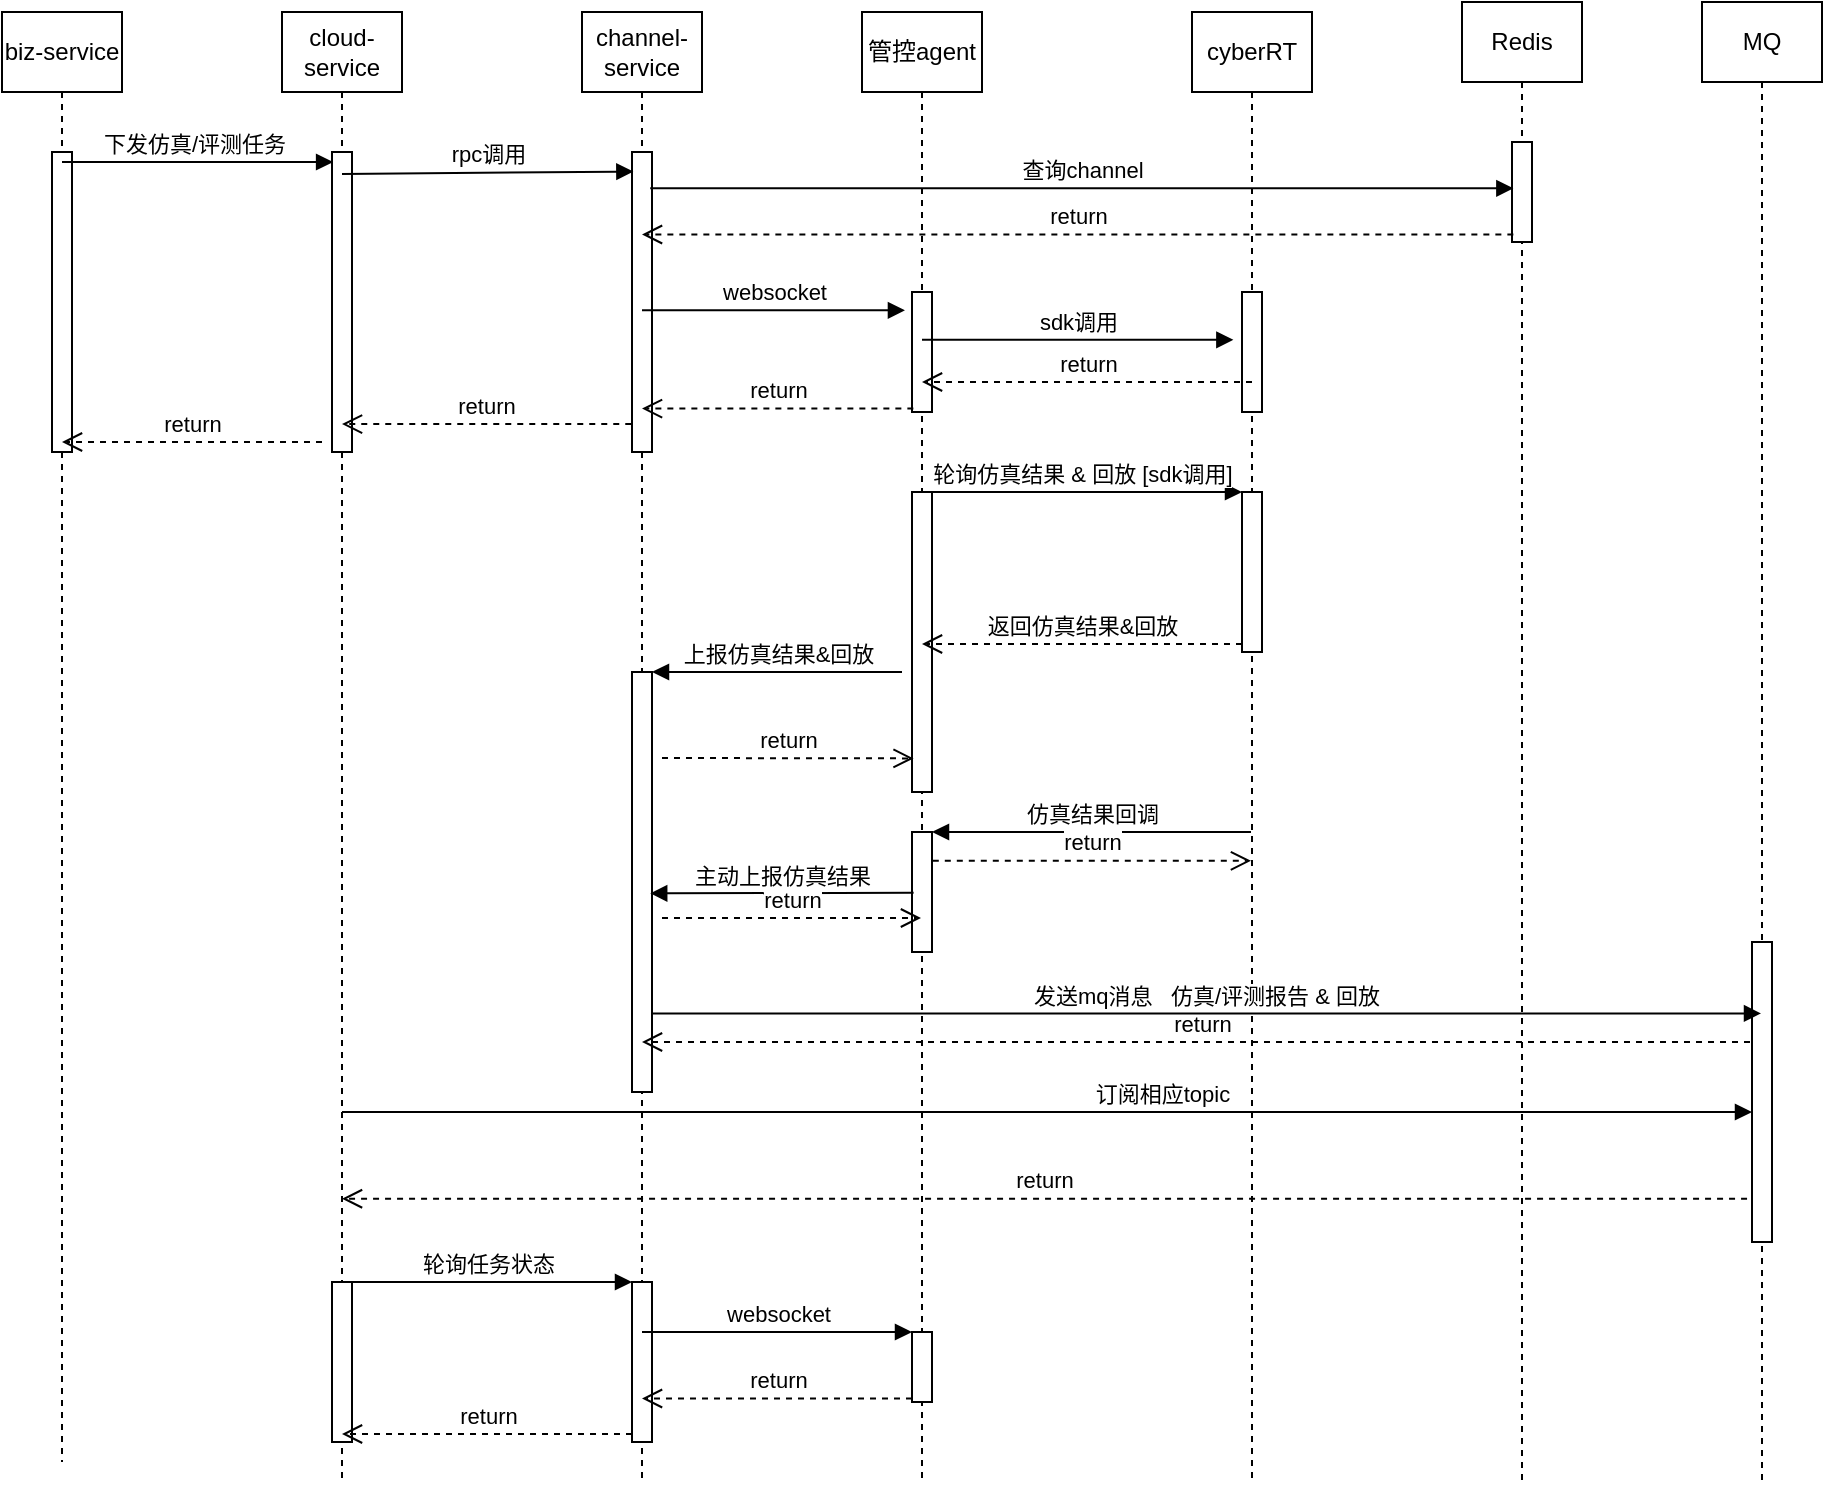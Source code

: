 <mxfile version="15.9.4" type="github" pages="4">
  <diagram name="第 0 页" id="7SCm7X1oim8M1oKMD6Wj">
    <mxGraphModel dx="946" dy="503" grid="1" gridSize="10" guides="1" tooltips="1" connect="1" arrows="1" fold="1" page="1" pageScale="1" pageWidth="850" pageHeight="1100" math="0" shadow="0">
      <root>
        <mxCell id="CPGcodSjH-JqmFzN9zXc-0" />
        <mxCell id="CPGcodSjH-JqmFzN9zXc-1" parent="CPGcodSjH-JqmFzN9zXc-0" />
        <mxCell id="CPGcodSjH-JqmFzN9zXc-2" value="cloud-service" style="shape=umlLifeline;perimeter=lifelinePerimeter;whiteSpace=wrap;html=1;container=1;collapsible=0;recursiveResize=0;outlineConnect=0;" vertex="1" parent="CPGcodSjH-JqmFzN9zXc-1">
          <mxGeometry x="170" y="25" width="60" height="735" as="geometry" />
        </mxCell>
        <mxCell id="CPGcodSjH-JqmFzN9zXc-3" value="" style="html=1;points=[];perimeter=orthogonalPerimeter;" vertex="1" parent="CPGcodSjH-JqmFzN9zXc-2">
          <mxGeometry x="25" y="70" width="10" height="150" as="geometry" />
        </mxCell>
        <mxCell id="CPGcodSjH-JqmFzN9zXc-4" value="" style="html=1;points=[];perimeter=orthogonalPerimeter;" vertex="1" parent="CPGcodSjH-JqmFzN9zXc-2">
          <mxGeometry x="25" y="635" width="10" height="80" as="geometry" />
        </mxCell>
        <mxCell id="CPGcodSjH-JqmFzN9zXc-5" value="channel-service" style="shape=umlLifeline;perimeter=lifelinePerimeter;whiteSpace=wrap;html=1;container=1;collapsible=0;recursiveResize=0;outlineConnect=0;" vertex="1" parent="CPGcodSjH-JqmFzN9zXc-1">
          <mxGeometry x="320" y="25" width="60" height="735" as="geometry" />
        </mxCell>
        <mxCell id="CPGcodSjH-JqmFzN9zXc-6" value="" style="html=1;points=[];perimeter=orthogonalPerimeter;" vertex="1" parent="CPGcodSjH-JqmFzN9zXc-5">
          <mxGeometry x="25" y="70" width="10" height="150" as="geometry" />
        </mxCell>
        <mxCell id="CPGcodSjH-JqmFzN9zXc-7" value="" style="html=1;points=[];perimeter=orthogonalPerimeter;" vertex="1" parent="CPGcodSjH-JqmFzN9zXc-5">
          <mxGeometry x="25" y="330" width="10" height="210" as="geometry" />
        </mxCell>
        <mxCell id="CPGcodSjH-JqmFzN9zXc-8" value="" style="html=1;points=[];perimeter=orthogonalPerimeter;" vertex="1" parent="CPGcodSjH-JqmFzN9zXc-5">
          <mxGeometry x="25" y="635" width="10" height="80" as="geometry" />
        </mxCell>
        <mxCell id="CPGcodSjH-JqmFzN9zXc-9" value="管控agent" style="shape=umlLifeline;perimeter=lifelinePerimeter;whiteSpace=wrap;html=1;container=1;collapsible=0;recursiveResize=0;outlineConnect=0;" vertex="1" parent="CPGcodSjH-JqmFzN9zXc-1">
          <mxGeometry x="460" y="25" width="60" height="735" as="geometry" />
        </mxCell>
        <mxCell id="CPGcodSjH-JqmFzN9zXc-10" value="" style="html=1;points=[];perimeter=orthogonalPerimeter;" vertex="1" parent="CPGcodSjH-JqmFzN9zXc-9">
          <mxGeometry x="25" y="140" width="10" height="60" as="geometry" />
        </mxCell>
        <mxCell id="CPGcodSjH-JqmFzN9zXc-11" value="" style="html=1;points=[];perimeter=orthogonalPerimeter;" vertex="1" parent="CPGcodSjH-JqmFzN9zXc-9">
          <mxGeometry x="25" y="240" width="10" height="150" as="geometry" />
        </mxCell>
        <mxCell id="CPGcodSjH-JqmFzN9zXc-12" value="" style="html=1;points=[];perimeter=orthogonalPerimeter;" vertex="1" parent="CPGcodSjH-JqmFzN9zXc-9">
          <mxGeometry x="25" y="410" width="10" height="60" as="geometry" />
        </mxCell>
        <mxCell id="CPGcodSjH-JqmFzN9zXc-13" value="" style="html=1;points=[];perimeter=orthogonalPerimeter;" vertex="1" parent="CPGcodSjH-JqmFzN9zXc-9">
          <mxGeometry x="25" y="660" width="10" height="35" as="geometry" />
        </mxCell>
        <mxCell id="CPGcodSjH-JqmFzN9zXc-14" value="cyberRT" style="shape=umlLifeline;perimeter=lifelinePerimeter;whiteSpace=wrap;html=1;container=1;collapsible=0;recursiveResize=0;outlineConnect=0;" vertex="1" parent="CPGcodSjH-JqmFzN9zXc-1">
          <mxGeometry x="625" y="25" width="60" height="735" as="geometry" />
        </mxCell>
        <mxCell id="CPGcodSjH-JqmFzN9zXc-15" value="" style="html=1;points=[];perimeter=orthogonalPerimeter;" vertex="1" parent="CPGcodSjH-JqmFzN9zXc-14">
          <mxGeometry x="25" y="140" width="10" height="60" as="geometry" />
        </mxCell>
        <mxCell id="CPGcodSjH-JqmFzN9zXc-16" value="" style="html=1;points=[];perimeter=orthogonalPerimeter;" vertex="1" parent="CPGcodSjH-JqmFzN9zXc-14">
          <mxGeometry x="25" y="240" width="10" height="80" as="geometry" />
        </mxCell>
        <mxCell id="CPGcodSjH-JqmFzN9zXc-17" value="Redis" style="shape=umlLifeline;perimeter=lifelinePerimeter;whiteSpace=wrap;html=1;container=1;collapsible=0;recursiveResize=0;outlineConnect=0;" vertex="1" parent="CPGcodSjH-JqmFzN9zXc-1">
          <mxGeometry x="760" y="20" width="60" height="740" as="geometry" />
        </mxCell>
        <mxCell id="CPGcodSjH-JqmFzN9zXc-18" value="" style="html=1;points=[];perimeter=orthogonalPerimeter;" vertex="1" parent="CPGcodSjH-JqmFzN9zXc-17">
          <mxGeometry x="25" y="70" width="10" height="50" as="geometry" />
        </mxCell>
        <mxCell id="CPGcodSjH-JqmFzN9zXc-19" value="rpc调用" style="html=1;verticalAlign=bottom;endArrow=block;entryX=0.068;entryY=0.065;rounded=0;entryDx=0;entryDy=0;entryPerimeter=0;" edge="1" parent="CPGcodSjH-JqmFzN9zXc-1" target="CPGcodSjH-JqmFzN9zXc-6">
          <mxGeometry relative="1" as="geometry">
            <mxPoint x="200" y="106" as="sourcePoint" />
          </mxGeometry>
        </mxCell>
        <mxCell id="CPGcodSjH-JqmFzN9zXc-20" value="return" style="html=1;verticalAlign=bottom;endArrow=open;dashed=1;endSize=8;exitX=-0.037;exitY=0.907;rounded=0;exitDx=0;exitDy=0;exitPerimeter=0;" edge="1" parent="CPGcodSjH-JqmFzN9zXc-1" source="CPGcodSjH-JqmFzN9zXc-6" target="CPGcodSjH-JqmFzN9zXc-2">
          <mxGeometry relative="1" as="geometry">
            <mxPoint x="100" y="166" as="targetPoint" />
          </mxGeometry>
        </mxCell>
        <mxCell id="CPGcodSjH-JqmFzN9zXc-21" value="websocket" style="html=1;verticalAlign=bottom;endArrow=block;entryX=-0.353;entryY=0.153;rounded=0;entryDx=0;entryDy=0;entryPerimeter=0;" edge="1" parent="CPGcodSjH-JqmFzN9zXc-1" source="CPGcodSjH-JqmFzN9zXc-5" target="CPGcodSjH-JqmFzN9zXc-10">
          <mxGeometry relative="1" as="geometry">
            <mxPoint x="240" y="100" as="sourcePoint" />
          </mxGeometry>
        </mxCell>
        <mxCell id="CPGcodSjH-JqmFzN9zXc-22" value="return" style="html=1;verticalAlign=bottom;endArrow=open;dashed=1;endSize=8;exitX=0.068;exitY=0.971;rounded=0;exitDx=0;exitDy=0;exitPerimeter=0;" edge="1" parent="CPGcodSjH-JqmFzN9zXc-1" source="CPGcodSjH-JqmFzN9zXc-10" target="CPGcodSjH-JqmFzN9zXc-5">
          <mxGeometry relative="1" as="geometry">
            <mxPoint x="240" y="176" as="targetPoint" />
          </mxGeometry>
        </mxCell>
        <mxCell id="CPGcodSjH-JqmFzN9zXc-23" value="sdk调用" style="html=1;verticalAlign=bottom;endArrow=block;entryX=-0.432;entryY=0.398;rounded=0;entryDx=0;entryDy=0;entryPerimeter=0;" edge="1" parent="CPGcodSjH-JqmFzN9zXc-1" source="CPGcodSjH-JqmFzN9zXc-9" target="CPGcodSjH-JqmFzN9zXc-15">
          <mxGeometry relative="1" as="geometry">
            <mxPoint x="500" y="185" as="sourcePoint" />
          </mxGeometry>
        </mxCell>
        <mxCell id="CPGcodSjH-JqmFzN9zXc-24" value="return" style="html=1;verticalAlign=bottom;endArrow=open;dashed=1;endSize=8;rounded=0;" edge="1" parent="CPGcodSjH-JqmFzN9zXc-1" target="CPGcodSjH-JqmFzN9zXc-9">
          <mxGeometry relative="1" as="geometry">
            <mxPoint x="410" y="186" as="targetPoint" />
            <mxPoint x="655" y="210" as="sourcePoint" />
          </mxGeometry>
        </mxCell>
        <mxCell id="CPGcodSjH-JqmFzN9zXc-25" value="轮询仿真结果 &amp;amp; 回放 [sdk调用]" style="html=1;verticalAlign=bottom;endArrow=block;entryX=0;entryY=0;rounded=0;" edge="1" parent="CPGcodSjH-JqmFzN9zXc-1" source="CPGcodSjH-JqmFzN9zXc-9" target="CPGcodSjH-JqmFzN9zXc-16">
          <mxGeometry relative="1" as="geometry">
            <mxPoint x="405" y="260" as="sourcePoint" />
          </mxGeometry>
        </mxCell>
        <mxCell id="CPGcodSjH-JqmFzN9zXc-26" value="返回仿真结果&amp;amp;回放" style="html=1;verticalAlign=bottom;endArrow=open;dashed=1;endSize=8;exitX=0;exitY=0.95;rounded=0;" edge="1" parent="CPGcodSjH-JqmFzN9zXc-1" source="CPGcodSjH-JqmFzN9zXc-16" target="CPGcodSjH-JqmFzN9zXc-9">
          <mxGeometry relative="1" as="geometry">
            <mxPoint x="405" y="336" as="targetPoint" />
          </mxGeometry>
        </mxCell>
        <mxCell id="CPGcodSjH-JqmFzN9zXc-27" value="上报仿真结果&amp;amp;回放" style="html=1;verticalAlign=bottom;endArrow=block;entryX=1;entryY=0;rounded=0;endSize=6;startSize=6;" edge="1" parent="CPGcodSjH-JqmFzN9zXc-1" target="CPGcodSjH-JqmFzN9zXc-7">
          <mxGeometry relative="1" as="geometry">
            <mxPoint x="480" y="355" as="sourcePoint" />
          </mxGeometry>
        </mxCell>
        <mxCell id="CPGcodSjH-JqmFzN9zXc-28" value="return" style="html=1;verticalAlign=bottom;endArrow=open;dashed=1;endSize=8;rounded=0;entryX=0.08;entryY=0.888;entryDx=0;entryDy=0;entryPerimeter=0;" edge="1" parent="CPGcodSjH-JqmFzN9zXc-1" target="CPGcodSjH-JqmFzN9zXc-11">
          <mxGeometry relative="1" as="geometry">
            <mxPoint x="590" y="407" as="targetPoint" />
            <mxPoint x="360" y="398" as="sourcePoint" />
            <Array as="points" />
          </mxGeometry>
        </mxCell>
        <mxCell id="CPGcodSjH-JqmFzN9zXc-29" value="订阅相应topic" style="html=1;verticalAlign=bottom;endArrow=block;entryX=0;entryY=0;rounded=0;" edge="1" parent="CPGcodSjH-JqmFzN9zXc-1" source="CPGcodSjH-JqmFzN9zXc-2">
          <mxGeometry x="0.163" relative="1" as="geometry">
            <mxPoint x="555" y="480" as="sourcePoint" />
            <mxPoint x="905" y="575" as="targetPoint" />
            <mxPoint as="offset" />
          </mxGeometry>
        </mxCell>
        <mxCell id="CPGcodSjH-JqmFzN9zXc-30" value="return" style="html=1;verticalAlign=bottom;endArrow=open;dashed=1;endSize=8;exitX=-0.247;exitY=0.964;rounded=0;exitDx=0;exitDy=0;exitPerimeter=0;" edge="1" parent="CPGcodSjH-JqmFzN9zXc-1" target="CPGcodSjH-JqmFzN9zXc-2">
          <mxGeometry relative="1" as="geometry">
            <mxPoint x="555" y="556" as="targetPoint" />
            <mxPoint x="902.53" y="618.38" as="sourcePoint" />
          </mxGeometry>
        </mxCell>
        <mxCell id="CPGcodSjH-JqmFzN9zXc-31" value="return" style="html=1;verticalAlign=bottom;endArrow=open;dashed=1;endSize=8;rounded=0;" edge="1" parent="CPGcodSjH-JqmFzN9zXc-1" target="CPGcodSjH-JqmFzN9zXc-5">
          <mxGeometry relative="1" as="geometry">
            <mxPoint x="180" y="550" as="targetPoint" />
            <mxPoint x="910" y="540" as="sourcePoint" />
          </mxGeometry>
        </mxCell>
        <mxCell id="CPGcodSjH-JqmFzN9zXc-32" value="仿真结果回调" style="html=1;verticalAlign=bottom;endArrow=block;entryX=1;entryY=0;rounded=0;" edge="1" parent="CPGcodSjH-JqmFzN9zXc-1" source="CPGcodSjH-JqmFzN9zXc-14" target="CPGcodSjH-JqmFzN9zXc-12">
          <mxGeometry relative="1" as="geometry">
            <mxPoint x="385" y="430" as="sourcePoint" />
          </mxGeometry>
        </mxCell>
        <mxCell id="CPGcodSjH-JqmFzN9zXc-33" value="return" style="html=1;verticalAlign=bottom;endArrow=open;dashed=1;endSize=8;rounded=0;exitX=1.04;exitY=0.24;exitDx=0;exitDy=0;exitPerimeter=0;" edge="1" parent="CPGcodSjH-JqmFzN9zXc-1" source="CPGcodSjH-JqmFzN9zXc-12" target="CPGcodSjH-JqmFzN9zXc-14">
          <mxGeometry relative="1" as="geometry">
            <mxPoint x="440" y="450" as="targetPoint" />
          </mxGeometry>
        </mxCell>
        <mxCell id="CPGcodSjH-JqmFzN9zXc-34" value="主动上报仿真结果" style="html=1;verticalAlign=bottom;endArrow=block;rounded=0;exitX=0.08;exitY=0.507;exitDx=0;exitDy=0;exitPerimeter=0;entryX=0.911;entryY=0.527;entryDx=0;entryDy=0;entryPerimeter=0;" edge="1" parent="CPGcodSjH-JqmFzN9zXc-1" source="CPGcodSjH-JqmFzN9zXc-12" target="CPGcodSjH-JqmFzN9zXc-7">
          <mxGeometry relative="1" as="geometry">
            <mxPoint x="310" y="460" as="sourcePoint" />
            <mxPoint x="360" y="465" as="targetPoint" />
          </mxGeometry>
        </mxCell>
        <mxCell id="CPGcodSjH-JqmFzN9zXc-35" value="return" style="html=1;verticalAlign=bottom;endArrow=open;dashed=1;endSize=8;rounded=0;" edge="1" parent="CPGcodSjH-JqmFzN9zXc-1" target="CPGcodSjH-JqmFzN9zXc-9">
          <mxGeometry relative="1" as="geometry">
            <mxPoint x="245" y="487" as="targetPoint" />
            <mxPoint x="360" y="478" as="sourcePoint" />
          </mxGeometry>
        </mxCell>
        <mxCell id="CPGcodSjH-JqmFzN9zXc-36" value="biz-service" style="shape=umlLifeline;perimeter=lifelinePerimeter;whiteSpace=wrap;html=1;container=1;collapsible=0;recursiveResize=0;outlineConnect=0;" vertex="1" parent="CPGcodSjH-JqmFzN9zXc-1">
          <mxGeometry x="30" y="25" width="60" height="725" as="geometry" />
        </mxCell>
        <mxCell id="CPGcodSjH-JqmFzN9zXc-37" value="" style="html=1;points=[];perimeter=orthogonalPerimeter;" vertex="1" parent="CPGcodSjH-JqmFzN9zXc-36">
          <mxGeometry x="25" y="70" width="10" height="150" as="geometry" />
        </mxCell>
        <mxCell id="CPGcodSjH-JqmFzN9zXc-38" value="下发仿真/评测任务" style="html=1;verticalAlign=bottom;endArrow=block;entryX=0;entryY=0;rounded=0;" edge="1" parent="CPGcodSjH-JqmFzN9zXc-1">
          <mxGeometry x="-0.031" relative="1" as="geometry">
            <mxPoint x="60" y="100" as="sourcePoint" />
            <mxPoint x="195.55" y="100.0" as="targetPoint" />
            <mxPoint as="offset" />
          </mxGeometry>
        </mxCell>
        <mxCell id="CPGcodSjH-JqmFzN9zXc-39" value="return" style="html=1;verticalAlign=bottom;endArrow=open;dashed=1;endSize=8;rounded=0;" edge="1" parent="CPGcodSjH-JqmFzN9zXc-1" target="CPGcodSjH-JqmFzN9zXc-36">
          <mxGeometry relative="1" as="geometry">
            <mxPoint x="190" y="240" as="sourcePoint" />
            <mxPoint x="110" y="230" as="targetPoint" />
          </mxGeometry>
        </mxCell>
        <mxCell id="CPGcodSjH-JqmFzN9zXc-40" value="MQ" style="shape=umlLifeline;perimeter=lifelinePerimeter;whiteSpace=wrap;html=1;container=1;collapsible=0;recursiveResize=0;outlineConnect=0;" vertex="1" parent="CPGcodSjH-JqmFzN9zXc-1">
          <mxGeometry x="880" y="20" width="60" height="740" as="geometry" />
        </mxCell>
        <mxCell id="CPGcodSjH-JqmFzN9zXc-41" value="" style="html=1;points=[];perimeter=orthogonalPerimeter;" vertex="1" parent="CPGcodSjH-JqmFzN9zXc-40">
          <mxGeometry x="25" y="470" width="10" height="150" as="geometry" />
        </mxCell>
        <mxCell id="CPGcodSjH-JqmFzN9zXc-42" value="return" style="html=1;verticalAlign=bottom;endArrow=open;dashed=1;endSize=8;exitX=0.068;exitY=0.925;rounded=0;exitDx=0;exitDy=0;exitPerimeter=0;" edge="1" parent="CPGcodSjH-JqmFzN9zXc-1" source="CPGcodSjH-JqmFzN9zXc-18" target="CPGcodSjH-JqmFzN9zXc-5">
          <mxGeometry relative="1" as="geometry">
            <mxPoint x="685" y="236" as="targetPoint" />
          </mxGeometry>
        </mxCell>
        <mxCell id="CPGcodSjH-JqmFzN9zXc-43" value="查询channel" style="html=1;verticalAlign=bottom;endArrow=block;rounded=0;entryX=0.068;entryY=0.463;entryDx=0;entryDy=0;entryPerimeter=0;exitX=0.911;exitY=0.121;exitDx=0;exitDy=0;exitPerimeter=0;" edge="1" parent="CPGcodSjH-JqmFzN9zXc-1" source="CPGcodSjH-JqmFzN9zXc-6" target="CPGcodSjH-JqmFzN9zXc-18">
          <mxGeometry relative="1" as="geometry">
            <mxPoint x="360" y="106" as="sourcePoint" />
            <mxPoint x="790" y="100" as="targetPoint" />
          </mxGeometry>
        </mxCell>
        <mxCell id="CPGcodSjH-JqmFzN9zXc-44" value="发送mq消息&amp;nbsp; &amp;nbsp;仿真/评测报告 &amp;amp; 回放" style="html=1;verticalAlign=bottom;endArrow=block;rounded=0;startSize=6;endSize=6;exitX=1.016;exitY=0.813;exitDx=0;exitDy=0;exitPerimeter=0;" edge="1" parent="CPGcodSjH-JqmFzN9zXc-1" source="CPGcodSjH-JqmFzN9zXc-7" target="CPGcodSjH-JqmFzN9zXc-40">
          <mxGeometry width="80" relative="1" as="geometry">
            <mxPoint x="570" y="420" as="sourcePoint" />
            <mxPoint x="650" y="420" as="targetPoint" />
          </mxGeometry>
        </mxCell>
        <mxCell id="CPGcodSjH-JqmFzN9zXc-45" value="websocket" style="html=1;verticalAlign=bottom;endArrow=block;entryX=0;entryY=0;rounded=0;startSize=6;endSize=6;" edge="1" parent="CPGcodSjH-JqmFzN9zXc-1" source="CPGcodSjH-JqmFzN9zXc-5" target="CPGcodSjH-JqmFzN9zXc-13">
          <mxGeometry relative="1" as="geometry">
            <mxPoint x="370" y="600" as="sourcePoint" />
          </mxGeometry>
        </mxCell>
        <mxCell id="CPGcodSjH-JqmFzN9zXc-46" value="return" style="html=1;verticalAlign=bottom;endArrow=open;dashed=1;endSize=8;exitX=0;exitY=0.95;rounded=0;" edge="1" parent="CPGcodSjH-JqmFzN9zXc-1" source="CPGcodSjH-JqmFzN9zXc-13" target="CPGcodSjH-JqmFzN9zXc-5">
          <mxGeometry relative="1" as="geometry">
            <mxPoint x="370" y="676" as="targetPoint" />
          </mxGeometry>
        </mxCell>
        <mxCell id="CPGcodSjH-JqmFzN9zXc-47" value="轮询任务状态" style="html=1;verticalAlign=bottom;endArrow=block;entryX=0;entryY=0;rounded=0;startSize=6;endSize=6;" edge="1" parent="CPGcodSjH-JqmFzN9zXc-1" source="CPGcodSjH-JqmFzN9zXc-2" target="CPGcodSjH-JqmFzN9zXc-8">
          <mxGeometry relative="1" as="geometry">
            <mxPoint x="370" y="550" as="sourcePoint" />
          </mxGeometry>
        </mxCell>
        <mxCell id="CPGcodSjH-JqmFzN9zXc-48" value="return" style="html=1;verticalAlign=bottom;endArrow=open;dashed=1;endSize=8;exitX=0;exitY=0.95;rounded=0;" edge="1" parent="CPGcodSjH-JqmFzN9zXc-1" source="CPGcodSjH-JqmFzN9zXc-8" target="CPGcodSjH-JqmFzN9zXc-2">
          <mxGeometry relative="1" as="geometry">
            <mxPoint x="370" y="626" as="targetPoint" />
          </mxGeometry>
        </mxCell>
      </root>
    </mxGraphModel>
  </diagram>
  <diagram id="y43DfxvxHkq96aOq3xMm" name="第 1 页">
    <mxGraphModel dx="996" dy="529" grid="1" gridSize="10" guides="1" tooltips="1" connect="1" arrows="1" fold="1" page="1" pageScale="1" pageWidth="850" pageHeight="1100" math="0" shadow="0">
      <root>
        <mxCell id="0" />
        <mxCell id="1" parent="0" />
        <mxCell id="WShSjZ7iAAt_4kcY2VJ5-2" value="cloud-service" style="shape=umlLifeline;perimeter=lifelinePerimeter;whiteSpace=wrap;html=1;container=1;collapsible=0;recursiveResize=0;outlineConnect=0;" vertex="1" parent="1">
          <mxGeometry x="170" y="25" width="60" height="735" as="geometry" />
        </mxCell>
        <mxCell id="WShSjZ7iAAt_4kcY2VJ5-31" value="" style="html=1;points=[];perimeter=orthogonalPerimeter;" vertex="1" parent="WShSjZ7iAAt_4kcY2VJ5-2">
          <mxGeometry x="25" y="70" width="10" height="150" as="geometry" />
        </mxCell>
        <mxCell id="LzbOUSj-QeAD0FJS8F---11" value="" style="html=1;points=[];perimeter=orthogonalPerimeter;" vertex="1" parent="WShSjZ7iAAt_4kcY2VJ5-2">
          <mxGeometry x="25" y="635" width="10" height="80" as="geometry" />
        </mxCell>
        <mxCell id="WShSjZ7iAAt_4kcY2VJ5-9" value="channel-service" style="shape=umlLifeline;perimeter=lifelinePerimeter;whiteSpace=wrap;html=1;container=1;collapsible=0;recursiveResize=0;outlineConnect=0;" vertex="1" parent="1">
          <mxGeometry x="320" y="25" width="60" height="735" as="geometry" />
        </mxCell>
        <mxCell id="WShSjZ7iAAt_4kcY2VJ5-17" value="" style="html=1;points=[];perimeter=orthogonalPerimeter;" vertex="1" parent="WShSjZ7iAAt_4kcY2VJ5-9">
          <mxGeometry x="25" y="70" width="10" height="150" as="geometry" />
        </mxCell>
        <mxCell id="WShSjZ7iAAt_4kcY2VJ5-34" value="" style="html=1;points=[];perimeter=orthogonalPerimeter;" vertex="1" parent="WShSjZ7iAAt_4kcY2VJ5-9">
          <mxGeometry x="25" y="330" width="10" height="210" as="geometry" />
        </mxCell>
        <mxCell id="LzbOUSj-QeAD0FJS8F---8" value="" style="html=1;points=[];perimeter=orthogonalPerimeter;" vertex="1" parent="WShSjZ7iAAt_4kcY2VJ5-9">
          <mxGeometry x="25" y="635" width="10" height="80" as="geometry" />
        </mxCell>
        <mxCell id="WShSjZ7iAAt_4kcY2VJ5-11" value="管控agent" style="shape=umlLifeline;perimeter=lifelinePerimeter;whiteSpace=wrap;html=1;container=1;collapsible=0;recursiveResize=0;outlineConnect=0;" vertex="1" parent="1">
          <mxGeometry x="460" y="25" width="60" height="735" as="geometry" />
        </mxCell>
        <mxCell id="WShSjZ7iAAt_4kcY2VJ5-22" value="" style="html=1;points=[];perimeter=orthogonalPerimeter;" vertex="1" parent="WShSjZ7iAAt_4kcY2VJ5-11">
          <mxGeometry x="25" y="140" width="10" height="60" as="geometry" />
        </mxCell>
        <mxCell id="WShSjZ7iAAt_4kcY2VJ5-32" value="" style="html=1;points=[];perimeter=orthogonalPerimeter;" vertex="1" parent="WShSjZ7iAAt_4kcY2VJ5-11">
          <mxGeometry x="25" y="240" width="10" height="150" as="geometry" />
        </mxCell>
        <mxCell id="WShSjZ7iAAt_4kcY2VJ5-46" value="" style="html=1;points=[];perimeter=orthogonalPerimeter;" vertex="1" parent="WShSjZ7iAAt_4kcY2VJ5-11">
          <mxGeometry x="25" y="410" width="10" height="60" as="geometry" />
        </mxCell>
        <mxCell id="LzbOUSj-QeAD0FJS8F---4" value="" style="html=1;points=[];perimeter=orthogonalPerimeter;" vertex="1" parent="WShSjZ7iAAt_4kcY2VJ5-11">
          <mxGeometry x="25" y="660" width="10" height="35" as="geometry" />
        </mxCell>
        <mxCell id="WShSjZ7iAAt_4kcY2VJ5-12" value="agent" style="shape=umlLifeline;perimeter=lifelinePerimeter;whiteSpace=wrap;html=1;container=1;collapsible=0;recursiveResize=0;outlineConnect=0;" vertex="1" parent="1">
          <mxGeometry x="625" y="25" width="60" height="735" as="geometry" />
        </mxCell>
        <mxCell id="WShSjZ7iAAt_4kcY2VJ5-25" value="" style="html=1;points=[];perimeter=orthogonalPerimeter;" vertex="1" parent="WShSjZ7iAAt_4kcY2VJ5-12">
          <mxGeometry x="25" y="140" width="10" height="60" as="geometry" />
        </mxCell>
        <mxCell id="WShSjZ7iAAt_4kcY2VJ5-28" value="" style="html=1;points=[];perimeter=orthogonalPerimeter;" vertex="1" parent="WShSjZ7iAAt_4kcY2VJ5-12">
          <mxGeometry x="25" y="240" width="10" height="80" as="geometry" />
        </mxCell>
        <mxCell id="WShSjZ7iAAt_4kcY2VJ5-14" value="Redis" style="shape=umlLifeline;perimeter=lifelinePerimeter;whiteSpace=wrap;html=1;container=1;collapsible=0;recursiveResize=0;outlineConnect=0;" vertex="1" parent="1">
          <mxGeometry x="760" y="20" width="60" height="740" as="geometry" />
        </mxCell>
        <mxCell id="WShSjZ7iAAt_4kcY2VJ5-66" value="" style="html=1;points=[];perimeter=orthogonalPerimeter;" vertex="1" parent="WShSjZ7iAAt_4kcY2VJ5-14">
          <mxGeometry x="25" y="70" width="10" height="50" as="geometry" />
        </mxCell>
        <mxCell id="WShSjZ7iAAt_4kcY2VJ5-18" value="rpc调用" style="html=1;verticalAlign=bottom;endArrow=block;entryX=0.068;entryY=0.065;rounded=0;entryDx=0;entryDy=0;entryPerimeter=0;" edge="1" target="WShSjZ7iAAt_4kcY2VJ5-17" parent="1">
          <mxGeometry relative="1" as="geometry">
            <mxPoint x="200" y="106" as="sourcePoint" />
          </mxGeometry>
        </mxCell>
        <mxCell id="WShSjZ7iAAt_4kcY2VJ5-19" value="return" style="html=1;verticalAlign=bottom;endArrow=open;dashed=1;endSize=8;exitX=-0.037;exitY=0.907;rounded=0;exitDx=0;exitDy=0;exitPerimeter=0;" edge="1" source="WShSjZ7iAAt_4kcY2VJ5-17" parent="1" target="WShSjZ7iAAt_4kcY2VJ5-2">
          <mxGeometry relative="1" as="geometry">
            <mxPoint x="100" y="166" as="targetPoint" />
          </mxGeometry>
        </mxCell>
        <mxCell id="WShSjZ7iAAt_4kcY2VJ5-23" value="websocket" style="html=1;verticalAlign=bottom;endArrow=block;entryX=-0.353;entryY=0.153;rounded=0;entryDx=0;entryDy=0;entryPerimeter=0;" edge="1" target="WShSjZ7iAAt_4kcY2VJ5-22" parent="1" source="WShSjZ7iAAt_4kcY2VJ5-9">
          <mxGeometry relative="1" as="geometry">
            <mxPoint x="240" y="100" as="sourcePoint" />
          </mxGeometry>
        </mxCell>
        <mxCell id="WShSjZ7iAAt_4kcY2VJ5-24" value="return" style="html=1;verticalAlign=bottom;endArrow=open;dashed=1;endSize=8;exitX=0.068;exitY=0.971;rounded=0;exitDx=0;exitDy=0;exitPerimeter=0;" edge="1" source="WShSjZ7iAAt_4kcY2VJ5-22" parent="1" target="WShSjZ7iAAt_4kcY2VJ5-9">
          <mxGeometry relative="1" as="geometry">
            <mxPoint x="240" y="176" as="targetPoint" />
          </mxGeometry>
        </mxCell>
        <mxCell id="WShSjZ7iAAt_4kcY2VJ5-26" value="http调用api接口" style="html=1;verticalAlign=bottom;endArrow=block;entryX=-0.432;entryY=0.398;rounded=0;entryDx=0;entryDy=0;entryPerimeter=0;" edge="1" target="WShSjZ7iAAt_4kcY2VJ5-25" parent="1" source="WShSjZ7iAAt_4kcY2VJ5-11">
          <mxGeometry relative="1" as="geometry">
            <mxPoint x="500" y="185" as="sourcePoint" />
          </mxGeometry>
        </mxCell>
        <mxCell id="WShSjZ7iAAt_4kcY2VJ5-27" value="return" style="html=1;verticalAlign=bottom;endArrow=open;dashed=1;endSize=8;rounded=0;" edge="1" parent="1" target="WShSjZ7iAAt_4kcY2VJ5-11">
          <mxGeometry relative="1" as="geometry">
            <mxPoint x="410" y="186" as="targetPoint" />
            <mxPoint x="655" y="210" as="sourcePoint" />
          </mxGeometry>
        </mxCell>
        <mxCell id="WShSjZ7iAAt_4kcY2VJ5-29" value="轮询仿真结果 &amp;amp; 回放" style="html=1;verticalAlign=bottom;endArrow=block;entryX=0;entryY=0;rounded=0;" edge="1" target="WShSjZ7iAAt_4kcY2VJ5-28" parent="1" source="WShSjZ7iAAt_4kcY2VJ5-11">
          <mxGeometry relative="1" as="geometry">
            <mxPoint x="405" y="260" as="sourcePoint" />
          </mxGeometry>
        </mxCell>
        <mxCell id="WShSjZ7iAAt_4kcY2VJ5-30" value="返回仿真结果&amp;amp;回放" style="html=1;verticalAlign=bottom;endArrow=open;dashed=1;endSize=8;exitX=0;exitY=0.95;rounded=0;" edge="1" source="WShSjZ7iAAt_4kcY2VJ5-28" parent="1" target="WShSjZ7iAAt_4kcY2VJ5-11">
          <mxGeometry relative="1" as="geometry">
            <mxPoint x="405" y="336" as="targetPoint" />
          </mxGeometry>
        </mxCell>
        <mxCell id="WShSjZ7iAAt_4kcY2VJ5-35" value="上报仿真结果&amp;amp;回放" style="html=1;verticalAlign=bottom;endArrow=block;entryX=1;entryY=0;rounded=0;endSize=6;startSize=6;" edge="1" target="WShSjZ7iAAt_4kcY2VJ5-34" parent="1">
          <mxGeometry relative="1" as="geometry">
            <mxPoint x="480" y="355" as="sourcePoint" />
          </mxGeometry>
        </mxCell>
        <mxCell id="WShSjZ7iAAt_4kcY2VJ5-36" value="return" style="html=1;verticalAlign=bottom;endArrow=open;dashed=1;endSize=8;rounded=0;entryX=0.08;entryY=0.888;entryDx=0;entryDy=0;entryPerimeter=0;" edge="1" parent="1" target="WShSjZ7iAAt_4kcY2VJ5-32">
          <mxGeometry relative="1" as="geometry">
            <mxPoint x="590" y="407" as="targetPoint" />
            <mxPoint x="360" y="398" as="sourcePoint" />
            <Array as="points" />
          </mxGeometry>
        </mxCell>
        <mxCell id="WShSjZ7iAAt_4kcY2VJ5-43" value="订阅相应topic" style="html=1;verticalAlign=bottom;endArrow=block;entryX=0;entryY=0;rounded=0;" edge="1" parent="1" source="WShSjZ7iAAt_4kcY2VJ5-2">
          <mxGeometry x="0.163" relative="1" as="geometry">
            <mxPoint x="555" y="480" as="sourcePoint" />
            <mxPoint x="905" y="575" as="targetPoint" />
            <mxPoint as="offset" />
          </mxGeometry>
        </mxCell>
        <mxCell id="WShSjZ7iAAt_4kcY2VJ5-44" value="return" style="html=1;verticalAlign=bottom;endArrow=open;dashed=1;endSize=8;exitX=-0.247;exitY=0.964;rounded=0;exitDx=0;exitDy=0;exitPerimeter=0;" edge="1" parent="1" target="WShSjZ7iAAt_4kcY2VJ5-2">
          <mxGeometry relative="1" as="geometry">
            <mxPoint x="555" y="556" as="targetPoint" />
            <mxPoint x="902.53" y="618.38" as="sourcePoint" />
          </mxGeometry>
        </mxCell>
        <mxCell id="WShSjZ7iAAt_4kcY2VJ5-45" value="return" style="html=1;verticalAlign=bottom;endArrow=open;dashed=1;endSize=8;rounded=0;" edge="1" parent="1" target="WShSjZ7iAAt_4kcY2VJ5-9">
          <mxGeometry relative="1" as="geometry">
            <mxPoint x="180" y="550" as="targetPoint" />
            <mxPoint x="910" y="540" as="sourcePoint" />
          </mxGeometry>
        </mxCell>
        <mxCell id="WShSjZ7iAAt_4kcY2VJ5-47" value="仿真结果回调" style="html=1;verticalAlign=bottom;endArrow=block;entryX=1;entryY=0;rounded=0;" edge="1" target="WShSjZ7iAAt_4kcY2VJ5-46" parent="1" source="WShSjZ7iAAt_4kcY2VJ5-12">
          <mxGeometry relative="1" as="geometry">
            <mxPoint x="385" y="430" as="sourcePoint" />
          </mxGeometry>
        </mxCell>
        <mxCell id="WShSjZ7iAAt_4kcY2VJ5-48" value="return" style="html=1;verticalAlign=bottom;endArrow=open;dashed=1;endSize=8;rounded=0;exitX=1.04;exitY=0.24;exitDx=0;exitDy=0;exitPerimeter=0;" edge="1" source="WShSjZ7iAAt_4kcY2VJ5-46" parent="1" target="WShSjZ7iAAt_4kcY2VJ5-12">
          <mxGeometry relative="1" as="geometry">
            <mxPoint x="440" y="450" as="targetPoint" />
          </mxGeometry>
        </mxCell>
        <mxCell id="WShSjZ7iAAt_4kcY2VJ5-53" value="主动上报仿真结果" style="html=1;verticalAlign=bottom;endArrow=block;rounded=0;exitX=0.08;exitY=0.507;exitDx=0;exitDy=0;exitPerimeter=0;entryX=0.911;entryY=0.527;entryDx=0;entryDy=0;entryPerimeter=0;" edge="1" target="WShSjZ7iAAt_4kcY2VJ5-34" parent="1" source="WShSjZ7iAAt_4kcY2VJ5-46">
          <mxGeometry relative="1" as="geometry">
            <mxPoint x="310" y="460" as="sourcePoint" />
            <mxPoint x="360" y="465" as="targetPoint" />
          </mxGeometry>
        </mxCell>
        <mxCell id="WShSjZ7iAAt_4kcY2VJ5-54" value="return" style="html=1;verticalAlign=bottom;endArrow=open;dashed=1;endSize=8;rounded=0;" edge="1" parent="1" target="WShSjZ7iAAt_4kcY2VJ5-11">
          <mxGeometry relative="1" as="geometry">
            <mxPoint x="245" y="487" as="targetPoint" />
            <mxPoint x="360" y="478" as="sourcePoint" />
          </mxGeometry>
        </mxCell>
        <mxCell id="WShSjZ7iAAt_4kcY2VJ5-57" value="biz-service" style="shape=umlLifeline;perimeter=lifelinePerimeter;whiteSpace=wrap;html=1;container=1;collapsible=0;recursiveResize=0;outlineConnect=0;" vertex="1" parent="1">
          <mxGeometry x="30" y="25" width="60" height="725" as="geometry" />
        </mxCell>
        <mxCell id="WShSjZ7iAAt_4kcY2VJ5-58" value="" style="html=1;points=[];perimeter=orthogonalPerimeter;" vertex="1" parent="WShSjZ7iAAt_4kcY2VJ5-57">
          <mxGeometry x="25" y="70" width="10" height="150" as="geometry" />
        </mxCell>
        <mxCell id="WShSjZ7iAAt_4kcY2VJ5-59" value="下发仿真/评测任务" style="html=1;verticalAlign=bottom;endArrow=block;entryX=0;entryY=0;rounded=0;" edge="1" parent="1">
          <mxGeometry x="-0.031" relative="1" as="geometry">
            <mxPoint x="60" y="100" as="sourcePoint" />
            <mxPoint x="195.55" y="100.0" as="targetPoint" />
            <mxPoint as="offset" />
          </mxGeometry>
        </mxCell>
        <mxCell id="WShSjZ7iAAt_4kcY2VJ5-60" value="return" style="html=1;verticalAlign=bottom;endArrow=open;dashed=1;endSize=8;rounded=0;" edge="1" parent="1" target="WShSjZ7iAAt_4kcY2VJ5-57">
          <mxGeometry relative="1" as="geometry">
            <mxPoint x="190" y="240" as="sourcePoint" />
            <mxPoint x="110" y="230" as="targetPoint" />
          </mxGeometry>
        </mxCell>
        <mxCell id="WShSjZ7iAAt_4kcY2VJ5-63" value="MQ" style="shape=umlLifeline;perimeter=lifelinePerimeter;whiteSpace=wrap;html=1;container=1;collapsible=0;recursiveResize=0;outlineConnect=0;" vertex="1" parent="1">
          <mxGeometry x="880" y="20" width="60" height="740" as="geometry" />
        </mxCell>
        <mxCell id="WShSjZ7iAAt_4kcY2VJ5-64" value="" style="html=1;points=[];perimeter=orthogonalPerimeter;" vertex="1" parent="WShSjZ7iAAt_4kcY2VJ5-63">
          <mxGeometry x="25" y="470" width="10" height="150" as="geometry" />
        </mxCell>
        <mxCell id="WShSjZ7iAAt_4kcY2VJ5-68" value="return" style="html=1;verticalAlign=bottom;endArrow=open;dashed=1;endSize=8;exitX=0.068;exitY=0.925;rounded=0;exitDx=0;exitDy=0;exitPerimeter=0;" edge="1" source="WShSjZ7iAAt_4kcY2VJ5-66" parent="1" target="WShSjZ7iAAt_4kcY2VJ5-9">
          <mxGeometry relative="1" as="geometry">
            <mxPoint x="685" y="236" as="targetPoint" />
          </mxGeometry>
        </mxCell>
        <mxCell id="WShSjZ7iAAt_4kcY2VJ5-70" value="查询channel" style="html=1;verticalAlign=bottom;endArrow=block;rounded=0;entryX=0.068;entryY=0.463;entryDx=0;entryDy=0;entryPerimeter=0;exitX=0.911;exitY=0.121;exitDx=0;exitDy=0;exitPerimeter=0;" edge="1" parent="1" source="WShSjZ7iAAt_4kcY2VJ5-17" target="WShSjZ7iAAt_4kcY2VJ5-66">
          <mxGeometry relative="1" as="geometry">
            <mxPoint x="360" y="106" as="sourcePoint" />
            <mxPoint x="790" y="100" as="targetPoint" />
          </mxGeometry>
        </mxCell>
        <mxCell id="TEx84sVC3yWoPWmnLdWA-1" value="发送mq消息&amp;nbsp; &amp;nbsp;仿真/评测报告 &amp;amp; 回放" style="html=1;verticalAlign=bottom;endArrow=block;rounded=0;startSize=6;endSize=6;exitX=1.016;exitY=0.813;exitDx=0;exitDy=0;exitPerimeter=0;" edge="1" parent="1" source="WShSjZ7iAAt_4kcY2VJ5-34" target="WShSjZ7iAAt_4kcY2VJ5-63">
          <mxGeometry width="80" relative="1" as="geometry">
            <mxPoint x="570" y="420" as="sourcePoint" />
            <mxPoint x="650" y="420" as="targetPoint" />
          </mxGeometry>
        </mxCell>
        <mxCell id="LzbOUSj-QeAD0FJS8F---5" value="websocket包装同步调用&amp;nbsp;" style="html=1;verticalAlign=bottom;endArrow=block;entryX=0;entryY=0;rounded=0;startSize=6;endSize=6;" edge="1" target="LzbOUSj-QeAD0FJS8F---4" parent="1" source="WShSjZ7iAAt_4kcY2VJ5-9">
          <mxGeometry x="0.189" relative="1" as="geometry">
            <mxPoint x="370" y="600" as="sourcePoint" />
            <mxPoint as="offset" />
          </mxGeometry>
        </mxCell>
        <mxCell id="LzbOUSj-QeAD0FJS8F---6" value="return" style="html=1;verticalAlign=bottom;endArrow=open;dashed=1;endSize=8;exitX=0;exitY=0.95;rounded=0;" edge="1" source="LzbOUSj-QeAD0FJS8F---4" parent="1" target="WShSjZ7iAAt_4kcY2VJ5-9">
          <mxGeometry relative="1" as="geometry">
            <mxPoint x="370" y="676" as="targetPoint" />
          </mxGeometry>
        </mxCell>
        <mxCell id="LzbOUSj-QeAD0FJS8F---9" value="http 轮询任务状态" style="html=1;verticalAlign=bottom;endArrow=block;entryX=0;entryY=0;rounded=0;startSize=6;endSize=6;" edge="1" target="LzbOUSj-QeAD0FJS8F---8" parent="1" source="WShSjZ7iAAt_4kcY2VJ5-2">
          <mxGeometry relative="1" as="geometry">
            <mxPoint x="370" y="550" as="sourcePoint" />
          </mxGeometry>
        </mxCell>
        <mxCell id="LzbOUSj-QeAD0FJS8F---10" value="return" style="html=1;verticalAlign=bottom;endArrow=open;dashed=1;endSize=8;exitX=0;exitY=0.95;rounded=0;" edge="1" source="LzbOUSj-QeAD0FJS8F---8" parent="1" target="WShSjZ7iAAt_4kcY2VJ5-2">
          <mxGeometry relative="1" as="geometry">
            <mxPoint x="370" y="626" as="targetPoint" />
          </mxGeometry>
        </mxCell>
      </root>
    </mxGraphModel>
  </diagram>
  <diagram id="SDZFOU-aVHrFD_dtlYZ5" name="第 2 页">
    <mxGraphModel dx="1113" dy="1692" grid="1" gridSize="10" guides="1" tooltips="1" connect="1" arrows="1" fold="1" page="1" pageScale="1" pageWidth="850" pageHeight="1100" math="0" shadow="0">
      <root>
        <mxCell id="_KG9jZbXzDjlH9yBVUGl-0" />
        <mxCell id="_KG9jZbXzDjlH9yBVUGl-1" parent="_KG9jZbXzDjlH9yBVUGl-0" />
        <object placeholders="1" c4Name="channel-service" c4Type="Container" c4Application="通道服务" label="&lt;font style=&quot;font-size: 16px&quot;&gt;&lt;b&gt;&lt;div style=&quot;text-align: left&quot;&gt;%c4Name%&lt;/div&gt;&lt;/b&gt;&lt;/font&gt;&lt;div style=&quot;text-align: left&quot;&gt;[%c4Application%]&lt;/div&gt;" id="W9l1ISxlE_OnwhYrX99X-3">
          <mxCell style="rounded=1;fontSize=11;whiteSpace=wrap;html=1;dashed=1;arcSize=20;fillColor=none;strokeColor=#666666;fontColor=#333333;labelBackgroundColor=none;align=left;verticalAlign=bottom;labelBorderColor=none;spacingTop=0;spacing=10;dashPattern=8 4;metaEdit=1;rotatable=0;perimeter=rectanglePerimeter;noLabel=0;labelPadding=0;allowArrows=0;connectable=0;expand=0;recursiveResize=0;editable=1;pointerEvents=0;absoluteArcSize=1;points=[[0.25,0,0],[0.5,0,0],[0.75,0,0],[1,0.25,0],[1,0.5,0],[1,0.75,0],[0.75,1,0],[0.5,1,0],[0.25,1,0],[0,0.75,0],[0,0.5,0],[0,0.25,0]];" vertex="1" parent="_KG9jZbXzDjlH9yBVUGl-1">
            <mxGeometry x="10" y="-470" width="990" height="690" as="geometry" />
          </mxCell>
        </object>
        <object placeholders="1" c4Name="PushService" c4Type="Component: Spring Bean" c4Description="路由&amp;推送" label="&lt;font style=&quot;font-size: 16px&quot;&gt;&lt;b&gt;%c4Name%&lt;/b&gt;&lt;/font&gt;&lt;div&gt;[%c4Type%]&lt;/div&gt;&lt;br&gt;&lt;div&gt;&lt;font style=&quot;font-size: 11px&quot;&gt;&lt;font color=&quot;#cccccc&quot;&gt;%c4Description%&lt;/font&gt;&lt;/div&gt;" id="W9l1ISxlE_OnwhYrX99X-17">
          <mxCell style="rounded=1;whiteSpace=wrap;html=1;labelBackgroundColor=none;fillColor=#1061B0;fontColor=#ffffff;align=center;arcSize=10;strokeColor=#0D5091;metaEdit=1;resizable=0;points=[[0.25,0,0],[0.5,0,0],[0.75,0,0],[1,0.25,0],[1,0.5,0],[1,0.75,0],[0.75,1,0],[0.5,1,0],[0.25,1,0],[0,0.75,0],[0,0.5,0],[0,0.25,0]];" vertex="1" parent="_KG9jZbXzDjlH9yBVUGl-1">
            <mxGeometry x="370" y="-185" width="240" height="120" as="geometry" />
          </mxCell>
        </object>
        <object placeholders="1" c4Name="ConnectionService" c4Type="Component: Spring Bean" c4Description="连接管理&amp;权限管理" label="&lt;font style=&quot;font-size: 16px&quot;&gt;&lt;b&gt;%c4Name%&lt;/b&gt;&lt;/font&gt;&lt;div&gt;[%c4Type%]&lt;/div&gt;&lt;br&gt;&lt;div&gt;&lt;font style=&quot;font-size: 11px&quot;&gt;&lt;font color=&quot;#cccccc&quot;&gt;%c4Description%&lt;/font&gt;&lt;/div&gt;" id="W9l1ISxlE_OnwhYrX99X-18">
          <mxCell style="rounded=1;whiteSpace=wrap;html=1;labelBackgroundColor=none;fillColor=#1061B0;fontColor=#ffffff;align=center;arcSize=10;strokeColor=#0D5091;metaEdit=1;resizable=0;points=[[0.25,0,0],[0.5,0,0],[0.75,0,0],[1,0.25,0],[1,0.5,0],[1,0.75,0],[0.75,1,0],[0.5,1,0],[0.25,1,0],[0,0.75,0],[0,0.5,0],[0,0.25,0]];" vertex="1" parent="_KG9jZbXzDjlH9yBVUGl-1">
            <mxGeometry x="370" y="60" width="240" height="120" as="geometry" />
          </mxCell>
        </object>
        <object placeholders="1" c4Name="server" c4Type="Component: Spring Controller" c4Description="rpc服务接口" label="&lt;font style=&quot;font-size: 16px&quot;&gt;&lt;b&gt;%c4Name%&lt;/b&gt;&lt;/font&gt;&lt;div&gt;[%c4Type%]&lt;/div&gt;&lt;br&gt;&lt;div&gt;&lt;font style=&quot;font-size: 11px&quot;&gt;&lt;font color=&quot;#cccccc&quot;&gt;%c4Description%&lt;/font&gt;&lt;/div&gt;" id="W9l1ISxlE_OnwhYrX99X-20">
          <mxCell style="rounded=1;whiteSpace=wrap;html=1;labelBackgroundColor=none;fillColor=#1061B0;fontColor=#ffffff;align=center;arcSize=10;strokeColor=#0D5091;metaEdit=1;resizable=0;points=[[0.25,0,0],[0.5,0,0],[0.75,0,0],[1,0.25,0],[1,0.5,0],[1,0.75,0],[0.75,1,0],[0.5,1,0],[0.25,1,0],[0,0.75,0],[0,0.5,0],[0,0.25,0]];" vertex="1" parent="_KG9jZbXzDjlH9yBVUGl-1">
            <mxGeometry x="360" y="-410" width="240" height="120" as="geometry" />
          </mxCell>
        </object>
        <object placeholders="1" c4Name="cloud service" c4Type="Container: Java &amp; SpringBoot" c4Description="调度服务" label="&lt;font style=&quot;font-size: 16px&quot;&gt;&lt;b&gt;%c4Name%&lt;/b&gt;&lt;/font&gt;&lt;div&gt;[%c4Type%]&lt;/div&gt;&lt;br&gt;&lt;div&gt;&lt;font style=&quot;font-size: 11px&quot;&gt;&lt;font color=&quot;#cccccc&quot;&gt;%c4Description%&lt;/font&gt;&lt;/div&gt;" id="W9l1ISxlE_OnwhYrX99X-21">
          <mxCell style="rounded=1;whiteSpace=wrap;html=1;labelBackgroundColor=none;fillColor=#8C8496;fontColor=#ffffff;align=center;arcSize=10;strokeColor=#736782;metaEdit=1;resizable=0;points=[[0.25,0,0],[0.5,0,0],[0.75,0,0],[1,0.25,0],[1,0.5,0],[1,0.75,0],[0.75,1,0],[0.5,1,0],[0.25,1,0],[0,0.75,0],[0,0.5,0],[0,0.25,0]];" vertex="1" parent="_KG9jZbXzDjlH9yBVUGl-1">
            <mxGeometry x="360" y="-620" width="240" height="120" as="geometry" />
          </mxCell>
        </object>
        <mxCell id="fMAy1tNqFpR4QyeKrXCf-0" value="" style="endArrow=classic;html=1;rounded=0;startSize=6;endSize=6;entryX=0.5;entryY=0;entryDx=0;entryDy=0;entryPerimeter=0;exitX=0.5;exitY=1;exitDx=0;exitDy=0;exitPerimeter=0;" edge="1" parent="_KG9jZbXzDjlH9yBVUGl-1" source="W9l1ISxlE_OnwhYrX99X-21" target="W9l1ISxlE_OnwhYrX99X-20">
          <mxGeometry width="50" height="50" relative="1" as="geometry">
            <mxPoint x="500" y="-200" as="sourcePoint" />
            <mxPoint x="550" y="-250" as="targetPoint" />
          </mxGeometry>
        </mxCell>
        <mxCell id="fMAy1tNqFpR4QyeKrXCf-1" value="请求&lt;br&gt;[RPC]" style="edgeLabel;html=1;align=center;verticalAlign=middle;resizable=0;points=[];" vertex="1" connectable="0" parent="fMAy1tNqFpR4QyeKrXCf-0">
          <mxGeometry x="0.092" relative="1" as="geometry">
            <mxPoint as="offset" />
          </mxGeometry>
        </mxCell>
        <mxCell id="fMAy1tNqFpR4QyeKrXCf-5" value="" style="endArrow=classic;html=1;rounded=0;startSize=6;endSize=6;exitX=0.5;exitY=1;exitDx=0;exitDy=0;exitPerimeter=0;entryX=0.5;entryY=0;entryDx=0;entryDy=0;entryPerimeter=0;" edge="1" parent="_KG9jZbXzDjlH9yBVUGl-1" source="W9l1ISxlE_OnwhYrX99X-17" target="W9l1ISxlE_OnwhYrX99X-18">
          <mxGeometry width="50" height="50" relative="1" as="geometry">
            <mxPoint x="500" y="110" as="sourcePoint" />
            <mxPoint x="550" y="60" as="targetPoint" />
          </mxGeometry>
        </mxCell>
        <mxCell id="fMAy1tNqFpR4QyeKrXCf-6" value="Uses" style="edgeLabel;html=1;align=center;verticalAlign=middle;resizable=0;points=[];" vertex="1" connectable="0" parent="fMAy1tNqFpR4QyeKrXCf-5">
          <mxGeometry x="-0.011" y="-2" relative="1" as="geometry">
            <mxPoint as="offset" />
          </mxGeometry>
        </mxCell>
        <object placeholders="1" c4Name="agent" c4Type="Container: Python" c4Description="管控Agent" label="&lt;font style=&quot;font-size: 16px&quot;&gt;&lt;b&gt;%c4Name%&lt;/b&gt;&lt;/font&gt;&lt;div&gt;[%c4Type%]&lt;/div&gt;&lt;br&gt;&lt;div&gt;&lt;font style=&quot;font-size: 11px&quot;&gt;&lt;font color=&quot;#cccccc&quot;&gt;%c4Description%&lt;/font&gt;&lt;/div&gt;" id="fMAy1tNqFpR4QyeKrXCf-8">
          <mxCell style="rounded=1;whiteSpace=wrap;html=1;labelBackgroundColor=none;fillColor=#8C8496;fontColor=#ffffff;align=center;arcSize=10;strokeColor=#736782;metaEdit=1;resizable=0;points=[[0.25,0,0],[0.5,0,0],[0.75,0,0],[1,0.25,0],[1,0.5,0],[1,0.75,0],[0.75,1,0],[0.5,1,0],[0.25,1,0],[0,0.75,0],[0,0.5,0],[0,0.25,0]];" vertex="1" parent="_KG9jZbXzDjlH9yBVUGl-1">
            <mxGeometry x="370" y="320" width="240" height="120" as="geometry" />
          </mxCell>
        </object>
        <mxCell id="fMAy1tNqFpR4QyeKrXCf-11" value="" style="endArrow=classic;html=1;rounded=0;startSize=6;endSize=6;entryX=0.75;entryY=1;entryDx=0;entryDy=0;entryPerimeter=0;exitX=0.75;exitY=0;exitDx=0;exitDy=0;exitPerimeter=0;" edge="1" parent="_KG9jZbXzDjlH9yBVUGl-1" source="fMAy1tNqFpR4QyeKrXCf-8" target="W9l1ISxlE_OnwhYrX99X-18">
          <mxGeometry width="50" height="50" relative="1" as="geometry">
            <mxPoint x="500" y="220" as="sourcePoint" />
            <mxPoint x="840" y="190" as="targetPoint" />
          </mxGeometry>
        </mxCell>
        <mxCell id="fMAy1tNqFpR4QyeKrXCf-14" value="上报仿真结果&lt;br&gt;[websocket]" style="edgeLabel;html=1;align=center;verticalAlign=middle;resizable=0;points=[];" vertex="1" connectable="0" parent="fMAy1tNqFpR4QyeKrXCf-11">
          <mxGeometry x="-0.169" y="-1" relative="1" as="geometry">
            <mxPoint as="offset" />
          </mxGeometry>
        </mxCell>
        <mxCell id="fMAy1tNqFpR4QyeKrXCf-12" value="" style="endArrow=classic;html=1;rounded=0;startSize=6;endSize=6;entryX=0.25;entryY=0;entryDx=0;entryDy=0;entryPerimeter=0;exitX=0.25;exitY=1;exitDx=0;exitDy=0;exitPerimeter=0;" edge="1" parent="_KG9jZbXzDjlH9yBVUGl-1" source="W9l1ISxlE_OnwhYrX99X-18" target="fMAy1tNqFpR4QyeKrXCf-8">
          <mxGeometry width="50" height="50" relative="1" as="geometry">
            <mxPoint x="460" y="210" as="sourcePoint" />
            <mxPoint x="550" y="170" as="targetPoint" />
          </mxGeometry>
        </mxCell>
        <mxCell id="fMAy1tNqFpR4QyeKrXCf-13" value="任务调度&lt;br&gt;[websocket]" style="edgeLabel;html=1;align=center;verticalAlign=middle;resizable=0;points=[];" vertex="1" connectable="0" parent="fMAy1tNqFpR4QyeKrXCf-12">
          <mxGeometry x="0.125" y="-1" relative="1" as="geometry">
            <mxPoint as="offset" />
          </mxGeometry>
        </mxCell>
        <mxCell id="fMAy1tNqFpR4QyeKrXCf-16" value="" style="endArrow=classic;html=1;rounded=0;startSize=6;endSize=6;entryX=0;entryY=0.5;entryDx=0;entryDy=0;entryPerimeter=0;exitX=1;exitY=0.5;exitDx=0;exitDy=0;exitPerimeter=0;" edge="1" parent="_KG9jZbXzDjlH9yBVUGl-1" source="fMAy1tNqFpR4QyeKrXCf-18" target="fMAy1tNqFpR4QyeKrXCf-22">
          <mxGeometry width="50" height="50" relative="1" as="geometry">
            <mxPoint x="640" y="90" as="sourcePoint" />
            <mxPoint x="1040" y="-30" as="targetPoint" />
          </mxGeometry>
        </mxCell>
        <mxCell id="fMAy1tNqFpR4QyeKrXCf-17" value="Uses" style="edgeLabel;html=1;align=center;verticalAlign=middle;resizable=0;points=[];" vertex="1" connectable="0" parent="fMAy1tNqFpR4QyeKrXCf-16">
          <mxGeometry x="0.011" y="-1" relative="1" as="geometry">
            <mxPoint as="offset" />
          </mxGeometry>
        </mxCell>
        <object placeholders="1" c4Name="handleService" c4Type="Component: Spring Bean" c4Description="消息处理" label="&lt;font style=&quot;font-size: 16px&quot;&gt;&lt;b&gt;%c4Name%&lt;/b&gt;&lt;/font&gt;&lt;div&gt;[%c4Type%]&lt;/div&gt;&lt;br&gt;&lt;div&gt;&lt;font style=&quot;font-size: 11px&quot;&gt;&lt;font color=&quot;#cccccc&quot;&gt;%c4Description%&lt;/font&gt;&lt;/div&gt;" id="fMAy1tNqFpR4QyeKrXCf-18">
          <mxCell style="rounded=1;whiteSpace=wrap;html=1;labelBackgroundColor=none;fillColor=#1061B0;fontColor=#ffffff;align=center;arcSize=10;strokeColor=#0D5091;metaEdit=1;resizable=0;points=[[0.25,0,0],[0.5,0,0],[0.75,0,0],[1,0.25,0],[1,0.5,0],[1,0.75,0],[0.75,1,0],[0.5,1,0],[0.25,1,0],[0,0.75,0],[0,0.5,0],[0,0.25,0]];" vertex="1" parent="_KG9jZbXzDjlH9yBVUGl-1">
            <mxGeometry x="690" y="-90" width="240" height="120" as="geometry" />
          </mxCell>
        </object>
        <mxCell id="fMAy1tNqFpR4QyeKrXCf-19" value="Uses" style="endArrow=classic;html=1;rounded=0;startSize=6;endSize=6;exitX=0.5;exitY=1;exitDx=0;exitDy=0;exitPerimeter=0;" edge="1" parent="_KG9jZbXzDjlH9yBVUGl-1" source="W9l1ISxlE_OnwhYrX99X-20">
          <mxGeometry width="50" height="50" relative="1" as="geometry">
            <mxPoint x="540" y="-130" as="sourcePoint" />
            <mxPoint x="480" y="-190" as="targetPoint" />
          </mxGeometry>
        </mxCell>
        <mxCell id="fMAy1tNqFpR4QyeKrXCf-20" value="" style="endArrow=classic;html=1;rounded=0;startSize=6;endSize=6;entryX=0;entryY=0.5;entryDx=0;entryDy=0;entryPerimeter=0;exitX=1;exitY=0.5;exitDx=0;exitDy=0;exitPerimeter=0;" edge="1" parent="_KG9jZbXzDjlH9yBVUGl-1" source="W9l1ISxlE_OnwhYrX99X-18" target="fMAy1tNqFpR4QyeKrXCf-18">
          <mxGeometry width="50" height="50" relative="1" as="geometry">
            <mxPoint x="560" y="190" as="sourcePoint" />
            <mxPoint x="610" y="140" as="targetPoint" />
          </mxGeometry>
        </mxCell>
        <mxCell id="fMAy1tNqFpR4QyeKrXCf-21" value="Uses" style="edgeLabel;html=1;align=center;verticalAlign=middle;resizable=0;points=[];" vertex="1" connectable="0" parent="fMAy1tNqFpR4QyeKrXCf-20">
          <mxGeometry x="0.029" relative="1" as="geometry">
            <mxPoint as="offset" />
          </mxGeometry>
        </mxCell>
        <object placeholders="1" c4Name="mq" c4Type="Container: mq" c4Description="mq消息系统" label="&lt;font style=&quot;font-size: 16px&quot;&gt;&lt;b&gt;%c4Name%&lt;/b&gt;&lt;/font&gt;&lt;div&gt;[%c4Type%]&lt;/div&gt;&lt;br&gt;&lt;div&gt;&lt;font style=&quot;font-size: 11px&quot;&gt;&lt;font color=&quot;#cccccc&quot;&gt;%c4Description%&lt;/font&gt;&lt;/div&gt;" id="fMAy1tNqFpR4QyeKrXCf-22">
          <mxCell style="rounded=1;whiteSpace=wrap;html=1;labelBackgroundColor=none;fillColor=#8C8496;fontColor=#ffffff;align=center;arcSize=10;strokeColor=#736782;metaEdit=1;resizable=0;points=[[0.25,0,0],[0.5,0,0],[0.75,0,0],[1,0.25,0],[1,0.5,0],[1,0.75,0],[0.75,1,0],[0.5,1,0],[0.25,1,0],[0,0.75,0],[0,0.5,0],[0,0.25,0]];" vertex="1" parent="_KG9jZbXzDjlH9yBVUGl-1">
            <mxGeometry x="1040" y="-90" width="240" height="120" as="geometry" />
          </mxCell>
        </object>
        <object placeholders="1" c4Name="Redis" c4Type="Container: Redis" c4Description="缓存服务" label="&lt;font style=&quot;font-size: 16px&quot;&gt;&lt;b&gt;%c4Name%&lt;/b&gt;&lt;/font&gt;&lt;div&gt;[%c4Type%]&lt;/div&gt;&lt;br&gt;&lt;div&gt;&lt;font style=&quot;font-size: 11px&quot;&gt;&lt;font color=&quot;#cccccc&quot;&gt;%c4Description%&lt;/font&gt;&lt;/div&gt;" id="QZvN3XNg1lSxwmUP-YPt-0">
          <mxCell style="rounded=1;whiteSpace=wrap;html=1;labelBackgroundColor=none;fillColor=#8C8496;fontColor=#ffffff;align=center;arcSize=10;strokeColor=#736782;metaEdit=1;resizable=0;points=[[0.25,0,0],[0.5,0,0],[0.75,0,0],[1,0.25,0],[1,0.5,0],[1,0.75,0],[0.75,1,0],[0.5,1,0],[0.25,1,0],[0,0.75,0],[0,0.5,0],[0,0.25,0]];" vertex="1" parent="_KG9jZbXzDjlH9yBVUGl-1">
            <mxGeometry x="1040" y="-240" width="240" height="120" as="geometry" />
          </mxCell>
        </object>
        <mxCell id="QZvN3XNg1lSxwmUP-YPt-1" value="" style="endArrow=classic;html=1;rounded=0;startSize=6;endSize=6;entryX=0;entryY=0.5;entryDx=0;entryDy=0;entryPerimeter=0;exitX=1;exitY=0.5;exitDx=0;exitDy=0;exitPerimeter=0;" edge="1" parent="_KG9jZbXzDjlH9yBVUGl-1" source="W9l1ISxlE_OnwhYrX99X-17" target="QZvN3XNg1lSxwmUP-YPt-0">
          <mxGeometry width="50" height="50" relative="1" as="geometry">
            <mxPoint x="750" y="-50" as="sourcePoint" />
            <mxPoint x="800" y="-100" as="targetPoint" />
          </mxGeometry>
        </mxCell>
        <mxCell id="QZvN3XNg1lSxwmUP-YPt-2" value="Uses" style="edgeLabel;html=1;align=center;verticalAlign=middle;resizable=0;points=[];" vertex="1" connectable="0" parent="QZvN3XNg1lSxwmUP-YPt-1">
          <mxGeometry x="-0.025" y="2" relative="1" as="geometry">
            <mxPoint as="offset" />
          </mxGeometry>
        </mxCell>
        <object placeholders="1" c4Name="facade" c4Type="Component: Spring Controller" c4Description="Http服务出口" label="&lt;font style=&quot;font-size: 16px&quot;&gt;&lt;b&gt;%c4Name%&lt;/b&gt;&lt;/font&gt;&lt;div&gt;[%c4Type%]&lt;/div&gt;&lt;br&gt;&lt;div&gt;&lt;font style=&quot;font-size: 11px&quot;&gt;&lt;font color=&quot;#cccccc&quot;&gt;%c4Description%&lt;/font&gt;&lt;/div&gt;" id="QZvN3XNg1lSxwmUP-YPt-3">
          <mxCell style="rounded=1;whiteSpace=wrap;html=1;labelBackgroundColor=none;fillColor=#1061B0;fontColor=#ffffff;align=center;arcSize=10;strokeColor=#0D5091;metaEdit=1;resizable=0;points=[[0.25,0,0],[0.5,0,0],[0.75,0,0],[1,0.25,0],[1,0.5,0],[1,0.75,0],[0.75,1,0],[0.5,1,0],[0.25,1,0],[0,0.75,0],[0,0.5,0],[0,0.25,0]];" vertex="1" parent="_KG9jZbXzDjlH9yBVUGl-1">
            <mxGeometry x="60" y="-410" width="240" height="120" as="geometry" />
          </mxCell>
        </object>
        <mxCell id="QZvN3XNg1lSxwmUP-YPt-4" value="" style="endArrow=classic;html=1;rounded=0;startSize=6;endSize=6;entryX=0;entryY=0.5;entryDx=0;entryDy=0;entryPerimeter=0;exitX=0.5;exitY=1;exitDx=0;exitDy=0;exitPerimeter=0;" edge="1" parent="_KG9jZbXzDjlH9yBVUGl-1" source="QZvN3XNg1lSxwmUP-YPt-3" target="W9l1ISxlE_OnwhYrX99X-17">
          <mxGeometry width="50" height="50" relative="1" as="geometry">
            <mxPoint x="440" y="-120" as="sourcePoint" />
            <mxPoint x="490" y="-170" as="targetPoint" />
          </mxGeometry>
        </mxCell>
        <mxCell id="QZvN3XNg1lSxwmUP-YPt-7" value="Uses" style="edgeLabel;html=1;align=center;verticalAlign=middle;resizable=0;points=[];" vertex="1" connectable="0" parent="QZvN3XNg1lSxwmUP-YPt-4">
          <mxGeometry x="-0.202" y="1" relative="1" as="geometry">
            <mxPoint as="offset" />
          </mxGeometry>
        </mxCell>
        <mxCell id="QZvN3XNg1lSxwmUP-YPt-5" value="" style="endArrow=classic;html=1;rounded=0;startSize=6;endSize=6;exitX=0.25;exitY=1;exitDx=0;exitDy=0;exitPerimeter=0;entryX=0.5;entryY=0;entryDx=0;entryDy=0;entryPerimeter=0;" edge="1" parent="_KG9jZbXzDjlH9yBVUGl-1" source="W9l1ISxlE_OnwhYrX99X-21" target="QZvN3XNg1lSxwmUP-YPt-3">
          <mxGeometry width="50" height="50" relative="1" as="geometry">
            <mxPoint x="440" y="-380" as="sourcePoint" />
            <mxPoint x="490" y="-430" as="targetPoint" />
          </mxGeometry>
        </mxCell>
        <mxCell id="QZvN3XNg1lSxwmUP-YPt-6" value="请求&lt;br&gt;[HTTP]" style="edgeLabel;html=1;align=center;verticalAlign=middle;resizable=0;points=[];" vertex="1" connectable="0" parent="QZvN3XNg1lSxwmUP-YPt-5">
          <mxGeometry x="0.313" y="-1" relative="1" as="geometry">
            <mxPoint as="offset" />
          </mxGeometry>
        </mxCell>
      </root>
    </mxGraphModel>
  </diagram>
  <diagram id="8ybU64GWRdI7aLrXRs49" name="第 3 页">
    <mxGraphModel dx="996" dy="1629" grid="1" gridSize="10" guides="1" tooltips="1" connect="1" arrows="1" fold="1" page="1" pageScale="1" pageWidth="850" pageHeight="1100" math="0" shadow="0">
      <root>
        <mxCell id="KI1oXDr5LT7Th_vi-DM1-0" />
        <mxCell id="KI1oXDr5LT7Th_vi-DM1-1" parent="KI1oXDr5LT7Th_vi-DM1-0" />
        <object placeholders="1" c4Name="simulation-task-service" c4Type="Component: package" c4Description="定时轮询&amp;仿真下发" label="&lt;font style=&quot;font-size: 16px&quot;&gt;&lt;b&gt;%c4Name%&lt;/b&gt;&lt;/font&gt;&lt;div&gt;[%c4Type%]&lt;/div&gt;&lt;br&gt;&lt;div&gt;&lt;font style=&quot;font-size: 11px&quot;&gt;&lt;font color=&quot;#cccccc&quot;&gt;%c4Description%&lt;/font&gt;&lt;/div&gt;" id="ClSZ7VDpRHEIGhQH-xuT-0">
          <mxCell style="rounded=1;whiteSpace=wrap;html=1;labelBackgroundColor=none;fillColor=#1061B0;fontColor=#ffffff;align=center;arcSize=10;strokeColor=#0D5091;metaEdit=1;resizable=0;points=[[0.25,0,0],[0.5,0,0],[0.75,0,0],[1,0.25,0],[1,0.5,0],[1,0.75,0],[0.75,1,0],[0.5,1,0],[0.25,1,0],[0,0.75,0],[0,0.5,0],[0,0.25,0]];" vertex="1" parent="KI1oXDr5LT7Th_vi-DM1-1">
            <mxGeometry x="480" y="150" width="240" height="120" as="geometry" />
          </mxCell>
        </object>
        <object placeholders="1" c4Name="Agent" c4Type="Container: Python" c4Application="管控Agent" label="&lt;font style=&quot;font-size: 16px&quot;&gt;&lt;b&gt;&lt;div style=&quot;text-align: left&quot;&gt;%c4Name%&lt;/div&gt;&lt;/b&gt;&lt;/font&gt;&lt;div style=&quot;text-align: left&quot;&gt;[%c4Application%]&lt;/div&gt;" id="_j7g-Hf4wzB0zJztA7ZN-0">
          <mxCell style="rounded=1;fontSize=11;whiteSpace=wrap;html=1;dashed=1;arcSize=20;fillColor=none;strokeColor=#666666;fontColor=#333333;labelBackgroundColor=none;align=left;verticalAlign=bottom;labelBorderColor=none;spacingTop=0;spacing=10;dashPattern=8 4;metaEdit=1;rotatable=0;perimeter=rectanglePerimeter;noLabel=0;labelPadding=0;allowArrows=0;connectable=0;expand=0;recursiveResize=0;editable=1;pointerEvents=0;absoluteArcSize=1;points=[[0.25,0,0],[0.5,0,0],[0.75,0,0],[1,0.25,0],[1,0.5,0],[1,0.75,0],[0.75,1,0],[0.5,1,0],[0.25,1,0],[0,0.75,0],[0,0.5,0],[0,0.25,0]];" vertex="1" parent="KI1oXDr5LT7Th_vi-DM1-1">
            <mxGeometry x="30" y="-100" width="1060" height="490" as="geometry" />
          </mxCell>
        </object>
        <object placeholders="1" c4Name="Agent" c4Type="Container: Python" c4Description="Agent" label="&lt;font style=&quot;font-size: 16px&quot;&gt;&lt;b&gt;%c4Name%&lt;/b&gt;&lt;/font&gt;&lt;div&gt;[%c4Type%]&lt;/div&gt;&lt;br&gt;&lt;div&gt;&lt;font style=&quot;font-size: 11px&quot;&gt;&lt;font color=&quot;#cccccc&quot;&gt;%c4Description%&lt;/font&gt;&lt;/div&gt;" id="zXk8BwOZyY3tYKeX7qxL-1">
          <mxCell style="rounded=1;whiteSpace=wrap;html=1;labelBackgroundColor=none;fillColor=#8C8496;fontColor=#ffffff;align=center;arcSize=10;strokeColor=#736782;metaEdit=1;resizable=0;points=[[0.25,0,0],[0.5,0,0],[0.75,0,0],[1,0.25,0],[1,0.5,0],[1,0.75,0],[0.75,1,0],[0.5,1,0],[0.25,1,0],[0,0.75,0],[0,0.5,0],[0,0.25,0]];" vertex="1" parent="KI1oXDr5LT7Th_vi-DM1-1">
            <mxGeometry x="540" y="450" width="240" height="120" as="geometry" />
          </mxCell>
        </object>
        <object placeholders="1" c4Name="simulation-message-service" c4Type="Component: package" c4Description="消息管理" label="&lt;font style=&quot;font-size: 16px&quot;&gt;&lt;b&gt;%c4Name%&lt;/b&gt;&lt;/font&gt;&lt;div&gt;[%c4Type%]&lt;/div&gt;&lt;br&gt;&lt;div&gt;&lt;font style=&quot;font-size: 11px&quot;&gt;&lt;font color=&quot;#cccccc&quot;&gt;%c4Description%&lt;/font&gt;&lt;/div&gt;" id="zXk8BwOZyY3tYKeX7qxL-2">
          <mxCell style="rounded=1;whiteSpace=wrap;html=1;labelBackgroundColor=none;fillColor=#1061B0;fontColor=#ffffff;align=center;arcSize=10;strokeColor=#0D5091;metaEdit=1;resizable=0;points=[[0.25,0,0],[0.5,0,0],[0.75,0,0],[1,0.25,0],[1,0.5,0],[1,0.75,0],[0.75,1,0],[0.5,1,0],[0.25,1,0],[0,0.75,0],[0,0.5,0],[0,0.25,0]];" vertex="1" parent="KI1oXDr5LT7Th_vi-DM1-1">
            <mxGeometry x="580" y="-50" width="240" height="120" as="geometry" />
          </mxCell>
        </object>
        <object placeholders="1" c4Name="channel-service" c4Type="Container: Java&amp;SpringBoot" c4Description="通道服务" label="&lt;font style=&quot;font-size: 16px&quot;&gt;&lt;b&gt;%c4Name%&lt;/b&gt;&lt;/font&gt;&lt;div&gt;[%c4Type%]&lt;/div&gt;&lt;br&gt;&lt;div&gt;&lt;font style=&quot;font-size: 11px&quot;&gt;&lt;font color=&quot;#cccccc&quot;&gt;%c4Description%&lt;/font&gt;&lt;/div&gt;" id="zXk8BwOZyY3tYKeX7qxL-4">
          <mxCell style="rounded=1;whiteSpace=wrap;html=1;labelBackgroundColor=none;fillColor=#8C8496;fontColor=#ffffff;align=center;arcSize=10;strokeColor=#736782;metaEdit=1;resizable=0;points=[[0.25,0,0],[0.5,0,0],[0.75,0,0],[1,0.25,0],[1,0.5,0],[1,0.75,0],[0.75,1,0],[0.5,1,0],[0.25,1,0],[0,0.75,0],[0,0.5,0],[0,0.25,0]];" vertex="1" parent="KI1oXDr5LT7Th_vi-DM1-1">
            <mxGeometry x="580" y="-290" width="240" height="120" as="geometry" />
          </mxCell>
        </object>
        <mxCell id="zXk8BwOZyY3tYKeX7qxL-5" value="" style="endArrow=classic;html=1;rounded=0;startSize=6;endSize=6;entryX=0.75;entryY=1;entryDx=0;entryDy=0;entryPerimeter=0;exitX=0.75;exitY=0;exitDx=0;exitDy=0;exitPerimeter=0;" edge="1" parent="KI1oXDr5LT7Th_vi-DM1-1" source="zXk8BwOZyY3tYKeX7qxL-2" target="zXk8BwOZyY3tYKeX7qxL-4">
          <mxGeometry width="50" height="50" relative="1" as="geometry">
            <mxPoint x="400" y="180" as="sourcePoint" />
            <mxPoint x="450" y="130" as="targetPoint" />
          </mxGeometry>
        </mxCell>
        <mxCell id="zXk8BwOZyY3tYKeX7qxL-8" value="[websocket]" style="edgeLabel;html=1;align=center;verticalAlign=middle;resizable=0;points=[];" vertex="1" connectable="0" parent="zXk8BwOZyY3tYKeX7qxL-5">
          <mxGeometry x="0.377" y="2" relative="1" as="geometry">
            <mxPoint as="offset" />
          </mxGeometry>
        </mxCell>
        <mxCell id="zXk8BwOZyY3tYKeX7qxL-6" value="" style="endArrow=classic;html=1;rounded=0;startSize=6;endSize=6;entryX=0.25;entryY=0;entryDx=0;entryDy=0;entryPerimeter=0;exitX=0.25;exitY=1;exitDx=0;exitDy=0;exitPerimeter=0;" edge="1" parent="KI1oXDr5LT7Th_vi-DM1-1" source="zXk8BwOZyY3tYKeX7qxL-4" target="zXk8BwOZyY3tYKeX7qxL-2">
          <mxGeometry width="50" height="50" relative="1" as="geometry">
            <mxPoint x="180" y="-60" as="sourcePoint" />
            <mxPoint x="450" y="60" as="targetPoint" />
          </mxGeometry>
        </mxCell>
        <mxCell id="zXk8BwOZyY3tYKeX7qxL-7" value="[websocket]" style="edgeLabel;html=1;align=center;verticalAlign=middle;resizable=0;points=[];" vertex="1" connectable="0" parent="zXk8BwOZyY3tYKeX7qxL-6">
          <mxGeometry x="-0.282" y="2" relative="1" as="geometry">
            <mxPoint x="-2" y="-1" as="offset" />
          </mxGeometry>
        </mxCell>
        <object placeholders="1" c4Name="simulation-callback-service" c4Type="Component: package" c4Description="仿真结果回调" label="&lt;font style=&quot;font-size: 16px&quot;&gt;&lt;b&gt;%c4Name%&lt;/b&gt;&lt;/font&gt;&lt;div&gt;[%c4Type%]&lt;/div&gt;&lt;br&gt;&lt;div&gt;&lt;font style=&quot;font-size: 11px&quot;&gt;&lt;font color=&quot;#cccccc&quot;&gt;%c4Description%&lt;/font&gt;&lt;/div&gt;" id="zXk8BwOZyY3tYKeX7qxL-9">
          <mxCell style="rounded=1;whiteSpace=wrap;html=1;labelBackgroundColor=none;fillColor=#1061B0;fontColor=#ffffff;align=center;arcSize=10;strokeColor=#0D5091;metaEdit=1;resizable=0;points=[[0.25,0,0],[0.5,0,0],[0.75,0,0],[1,0.25,0],[1,0.5,0],[1,0.75,0],[0.75,1,0],[0.5,1,0],[0.25,1,0],[0,0.75,0],[0,0.5,0],[0,0.25,0]];" vertex="1" parent="KI1oXDr5LT7Th_vi-DM1-1">
            <mxGeometry x="760" y="150" width="240" height="120" as="geometry" />
          </mxCell>
        </object>
        <mxCell id="zXk8BwOZyY3tYKeX7qxL-10" value="" style="endArrow=classic;html=1;rounded=0;startSize=6;endSize=6;exitX=0.25;exitY=1;exitDx=0;exitDy=0;exitPerimeter=0;entryX=0.5;entryY=0;entryDx=0;entryDy=0;entryPerimeter=0;" edge="1" parent="KI1oXDr5LT7Th_vi-DM1-1" source="zXk8BwOZyY3tYKeX7qxL-2" target="ClSZ7VDpRHEIGhQH-xuT-0">
          <mxGeometry width="50" height="50" relative="1" as="geometry">
            <mxPoint x="400" y="300" as="sourcePoint" />
            <mxPoint x="450" y="250" as="targetPoint" />
          </mxGeometry>
        </mxCell>
        <mxCell id="zXk8BwOZyY3tYKeX7qxL-11" value="Uses" style="edgeLabel;html=1;align=center;verticalAlign=middle;resizable=0;points=[];" vertex="1" connectable="0" parent="zXk8BwOZyY3tYKeX7qxL-10">
          <mxGeometry x="-0.032" y="2" relative="1" as="geometry">
            <mxPoint as="offset" />
          </mxGeometry>
        </mxCell>
        <mxCell id="zXk8BwOZyY3tYKeX7qxL-12" value="" style="endArrow=classic;html=1;rounded=0;startSize=6;endSize=6;exitX=0.5;exitY=0;exitDx=0;exitDy=0;exitPerimeter=0;entryX=0.75;entryY=1;entryDx=0;entryDy=0;entryPerimeter=0;" edge="1" parent="KI1oXDr5LT7Th_vi-DM1-1" source="zXk8BwOZyY3tYKeX7qxL-9" target="zXk8BwOZyY3tYKeX7qxL-2">
          <mxGeometry width="50" height="50" relative="1" as="geometry">
            <mxPoint x="400" y="300" as="sourcePoint" />
            <mxPoint x="450" y="250" as="targetPoint" />
          </mxGeometry>
        </mxCell>
        <mxCell id="zXk8BwOZyY3tYKeX7qxL-13" value="Uses" style="edgeLabel;html=1;align=center;verticalAlign=middle;resizable=0;points=[];" vertex="1" connectable="0" parent="zXk8BwOZyY3tYKeX7qxL-12">
          <mxGeometry x="-0.047" y="1" relative="1" as="geometry">
            <mxPoint as="offset" />
          </mxGeometry>
        </mxCell>
        <mxCell id="zXk8BwOZyY3tYKeX7qxL-16" value="轮询结果&amp;amp;仿真下发&lt;br&gt;[http]" style="endArrow=classic;html=1;rounded=0;startSize=6;endSize=6;exitX=0.5;exitY=1;exitDx=0;exitDy=0;exitPerimeter=0;entryX=0.5;entryY=0;entryDx=0;entryDy=0;entryPerimeter=0;" edge="1" parent="KI1oXDr5LT7Th_vi-DM1-1" source="ClSZ7VDpRHEIGhQH-xuT-0" target="zXk8BwOZyY3tYKeX7qxL-1">
          <mxGeometry width="50" height="50" relative="1" as="geometry">
            <mxPoint x="400" y="420" as="sourcePoint" />
            <mxPoint x="450" y="370" as="targetPoint" />
          </mxGeometry>
        </mxCell>
        <mxCell id="zXk8BwOZyY3tYKeX7qxL-17" value="" style="endArrow=classic;html=1;rounded=0;startSize=6;endSize=6;exitX=0.75;exitY=0;exitDx=0;exitDy=0;exitPerimeter=0;entryX=0.5;entryY=1;entryDx=0;entryDy=0;entryPerimeter=0;" edge="1" parent="KI1oXDr5LT7Th_vi-DM1-1" source="zXk8BwOZyY3tYKeX7qxL-1" target="zXk8BwOZyY3tYKeX7qxL-9">
          <mxGeometry width="50" height="50" relative="1" as="geometry">
            <mxPoint x="400" y="420" as="sourcePoint" />
            <mxPoint x="450" y="370" as="targetPoint" />
          </mxGeometry>
        </mxCell>
        <mxCell id="zXk8BwOZyY3tYKeX7qxL-18" value="仿真结果回调&lt;br&gt;[http]" style="edgeLabel;html=1;align=center;verticalAlign=middle;resizable=0;points=[];" vertex="1" connectable="0" parent="zXk8BwOZyY3tYKeX7qxL-17">
          <mxGeometry x="0.007" y="-1" relative="1" as="geometry">
            <mxPoint as="offset" />
          </mxGeometry>
        </mxCell>
        <object placeholders="1" c4Name="simulation-flask-controller" c4Type="Component: package" c4Description="http出口服务" label="&lt;font style=&quot;font-size: 16px&quot;&gt;&lt;b&gt;%c4Name%&lt;/b&gt;&lt;/font&gt;&lt;div&gt;[%c4Type%]&lt;/div&gt;&lt;br&gt;&lt;div&gt;&lt;font style=&quot;font-size: 11px&quot;&gt;&lt;font color=&quot;#cccccc&quot;&gt;%c4Description%&lt;/font&gt;&lt;/div&gt;" id="2mAqOPLlrpuPrOq0myi1-2">
          <mxCell style="rounded=1;whiteSpace=wrap;html=1;labelBackgroundColor=none;fillColor=#1061B0;fontColor=#ffffff;align=center;arcSize=10;strokeColor=#0D5091;metaEdit=1;resizable=0;points=[[0.25,0,0],[0.5,0,0],[0.75,0,0],[1,0.25,0],[1,0.5,0],[1,0.75,0],[0.75,1,0],[0.5,1,0],[0.25,1,0],[0,0.75,0],[0,0.5,0],[0,0.25,0]];" vertex="1" parent="KI1oXDr5LT7Th_vi-DM1-1">
            <mxGeometry x="110" y="-50" width="240" height="120" as="geometry" />
          </mxCell>
        </object>
        <object placeholders="1" c4Name="simulation-service-old" c4Type="Component: package" c4Description="部署&amp;仿真&amp;查询" label="&lt;font style=&quot;font-size: 16px&quot;&gt;&lt;b&gt;%c4Name%&lt;/b&gt;&lt;/font&gt;&lt;div&gt;[%c4Type%]&lt;/div&gt;&lt;br&gt;&lt;div&gt;&lt;font style=&quot;font-size: 11px&quot;&gt;&lt;font color=&quot;#cccccc&quot;&gt;%c4Description%&lt;/font&gt;&lt;/div&gt;" id="2mAqOPLlrpuPrOq0myi1-3">
          <mxCell style="rounded=1;whiteSpace=wrap;html=1;labelBackgroundColor=none;fillColor=#1061B0;fontColor=#ffffff;align=center;arcSize=10;strokeColor=#0D5091;metaEdit=1;resizable=0;points=[[0.25,0,0],[0.5,0,0],[0.75,0,0],[1,0.25,0],[1,0.5,0],[1,0.75,0],[0.75,1,0],[0.5,1,0],[0.25,1,0],[0,0.75,0],[0,0.5,0],[0,0.25,0]];" vertex="1" parent="KI1oXDr5LT7Th_vi-DM1-1">
            <mxGeometry x="110" y="150" width="240" height="120" as="geometry" />
          </mxCell>
        </object>
        <mxCell id="2mAqOPLlrpuPrOq0myi1-4" value="" style="endArrow=classic;html=1;rounded=0;startSize=6;endSize=6;exitX=0.5;exitY=1;exitDx=0;exitDy=0;exitPerimeter=0;" edge="1" parent="KI1oXDr5LT7Th_vi-DM1-1" source="2mAqOPLlrpuPrOq0myi1-2" target="2mAqOPLlrpuPrOq0myi1-3">
          <mxGeometry width="50" height="50" relative="1" as="geometry">
            <mxPoint x="410" y="300" as="sourcePoint" />
            <mxPoint x="460" y="250" as="targetPoint" />
          </mxGeometry>
        </mxCell>
        <mxCell id="2mAqOPLlrpuPrOq0myi1-9" value="Uses" style="edgeLabel;html=1;align=center;verticalAlign=middle;resizable=0;points=[];" vertex="1" connectable="0" parent="2mAqOPLlrpuPrOq0myi1-4">
          <mxGeometry x="-0.238" y="2" relative="1" as="geometry">
            <mxPoint as="offset" />
          </mxGeometry>
        </mxCell>
        <mxCell id="2mAqOPLlrpuPrOq0myi1-7" value="" style="endArrow=classic;html=1;rounded=0;startSize=6;endSize=6;exitX=0.5;exitY=1;exitDx=0;exitDy=0;exitPerimeter=0;entryX=0.5;entryY=0;entryDx=0;entryDy=0;entryPerimeter=0;" edge="1" parent="KI1oXDr5LT7Th_vi-DM1-1" source="2mAqOPLlrpuPrOq0myi1-3" target="2mAqOPLlrpuPrOq0myi1-14">
          <mxGeometry width="50" height="50" relative="1" as="geometry">
            <mxPoint x="410" y="460" as="sourcePoint" />
            <mxPoint x="230" y="440" as="targetPoint" />
          </mxGeometry>
        </mxCell>
        <mxCell id="2mAqOPLlrpuPrOq0myi1-8" value="仿真&lt;br&gt;[SDK]" style="edgeLabel;html=1;align=center;verticalAlign=middle;resizable=0;points=[];" vertex="1" connectable="0" parent="2mAqOPLlrpuPrOq0myi1-7">
          <mxGeometry x="-0.115" relative="1" as="geometry">
            <mxPoint as="offset" />
          </mxGeometry>
        </mxCell>
        <mxCell id="2mAqOPLlrpuPrOq0myi1-12" value="" style="endArrow=classic;html=1;rounded=0;startSize=6;endSize=6;exitX=0;exitY=0.5;exitDx=0;exitDy=0;exitPerimeter=0;" edge="1" parent="KI1oXDr5LT7Th_vi-DM1-1" source="ClSZ7VDpRHEIGhQH-xuT-0" target="2mAqOPLlrpuPrOq0myi1-3">
          <mxGeometry width="50" height="50" relative="1" as="geometry">
            <mxPoint x="580" y="390" as="sourcePoint" />
            <mxPoint x="630" y="340" as="targetPoint" />
          </mxGeometry>
        </mxCell>
        <mxCell id="2mAqOPLlrpuPrOq0myi1-13" value="Uses" style="edgeLabel;html=1;align=center;verticalAlign=middle;resizable=0;points=[];" vertex="1" connectable="0" parent="2mAqOPLlrpuPrOq0myi1-12">
          <mxGeometry x="0.185" y="1" relative="1" as="geometry">
            <mxPoint as="offset" />
          </mxGeometry>
        </mxCell>
        <object placeholders="1" c4Name="Agent" c4Type="Container: C" c4Description="cyberRT" label="&lt;font style=&quot;font-size: 16px&quot;&gt;&lt;b&gt;%c4Name%&lt;/b&gt;&lt;/font&gt;&lt;div&gt;[%c4Type%]&lt;/div&gt;&lt;br&gt;&lt;div&gt;&lt;font style=&quot;font-size: 11px&quot;&gt;&lt;font color=&quot;#cccccc&quot;&gt;%c4Description%&lt;/font&gt;&lt;/div&gt;" id="2mAqOPLlrpuPrOq0myi1-14">
          <mxCell style="rounded=1;whiteSpace=wrap;html=1;labelBackgroundColor=none;fillColor=#8C8496;fontColor=#ffffff;align=center;arcSize=10;strokeColor=#736782;metaEdit=1;resizable=0;points=[[0.25,0,0],[0.5,0,0],[0.75,0,0],[1,0.25,0],[1,0.5,0],[1,0.75,0],[0.75,1,0],[0.5,1,0],[0.25,1,0],[0,0.75,0],[0,0.5,0],[0,0.25,0]];" vertex="1" parent="KI1oXDr5LT7Th_vi-DM1-1">
            <mxGeometry x="110" y="450" width="240" height="120" as="geometry" />
          </mxCell>
        </object>
      </root>
    </mxGraphModel>
  </diagram>
</mxfile>
